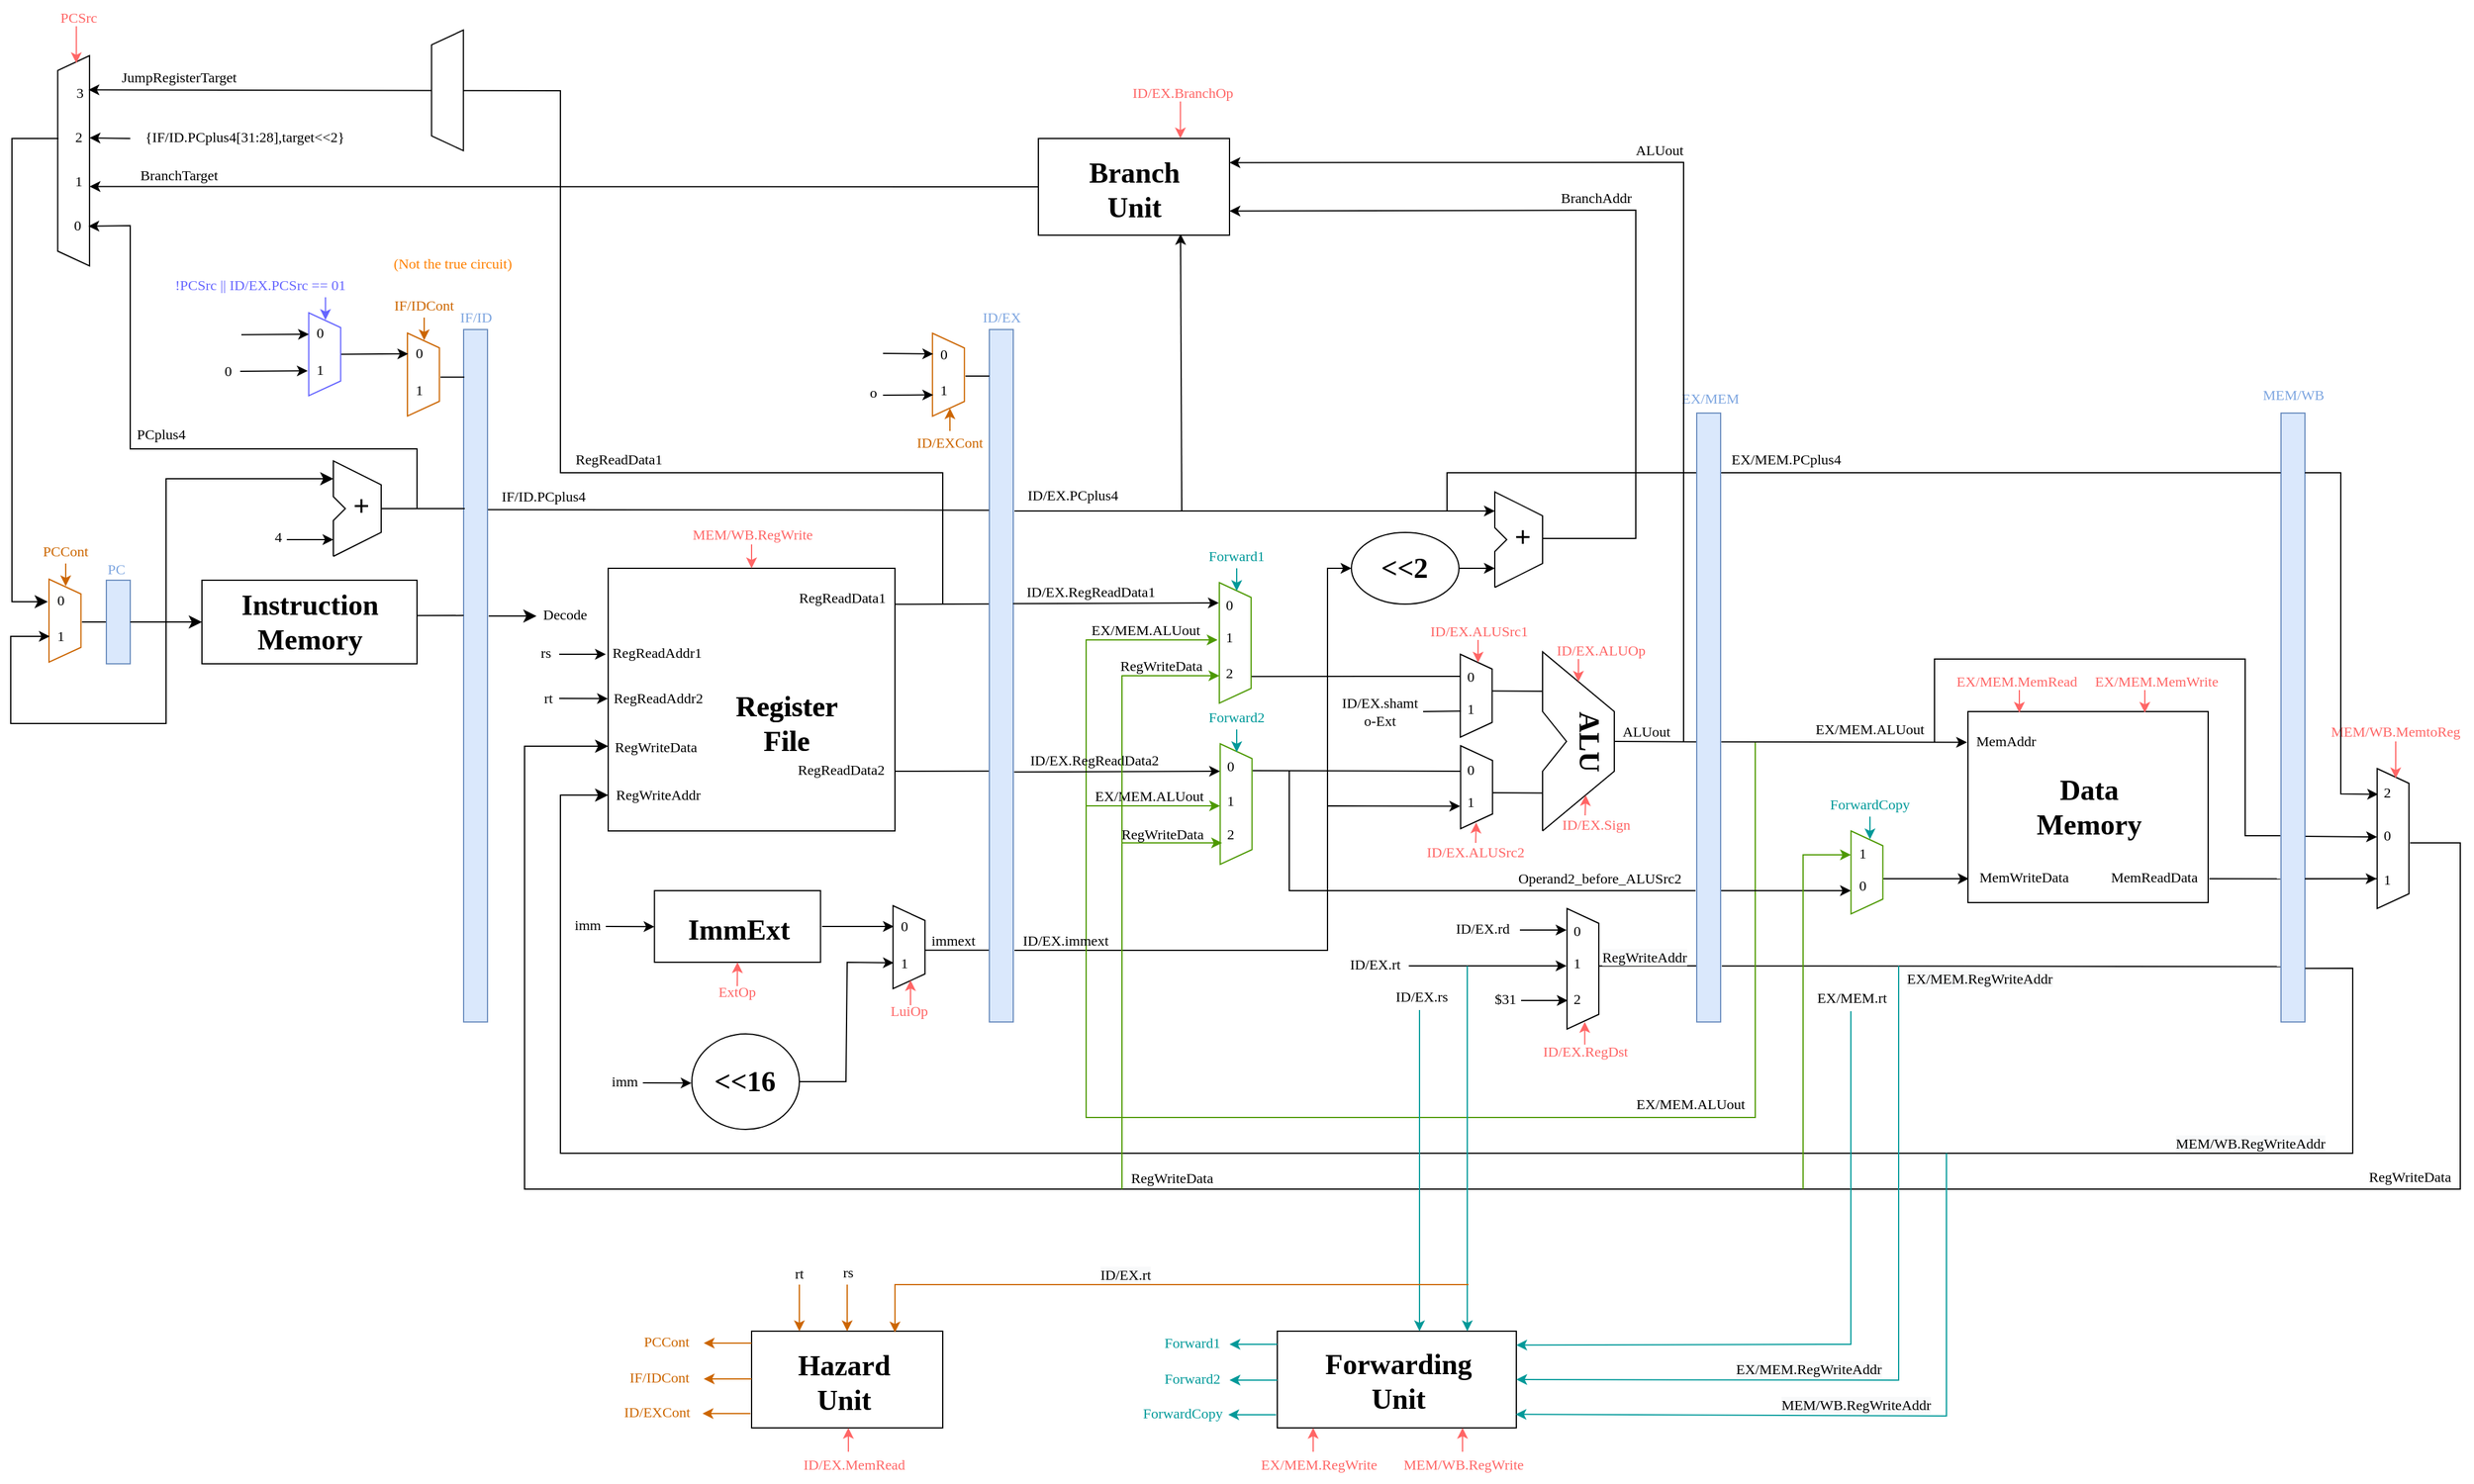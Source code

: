 <mxfile version="20.1.4" type="device" pages="2"><diagram name="Page-1" id="2a216829-ef6e-dabb-86c1-c78162f3ba2b"><mxGraphModel dx="2175" dy="1565" grid="1" gridSize="10" guides="1" tooltips="1" connect="1" arrows="1" fold="1" page="1" pageScale="1" pageWidth="4681" pageHeight="3300" background="none" math="0" shadow="0"><root><mxCell id="0"/><mxCell id="1" parent="0"/><mxCell id="eYatDrwlQ0tU-lZSZN5c-7" value="" style="endArrow=classic;html=1;rounded=0;exitX=0.988;exitY=0.695;exitDx=0;exitDy=0;exitPerimeter=0;entryX=0.002;entryY=0.6;entryDx=0;entryDy=0;entryPerimeter=0;" parent="1" source="AM4vhB_DYE2QLtIPhGmN-112" target="AM4vhB_DYE2QLtIPhGmN-117" edge="1"><mxGeometry width="50" height="50" relative="1" as="geometry"><mxPoint x="2269" y="1039" as="sourcePoint"/><mxPoint x="2319" y="989" as="targetPoint"/></mxGeometry></mxCell><mxCell id="AM4vhB_DYE2QLtIPhGmN-130" value="" style="shape=trapezoid;perimeter=trapezoidPerimeter;whiteSpace=wrap;html=1;fixedSize=1;rounded=0;shadow=0;glass=0;sketch=0;fontFamily=Georgia;fontColor=#7EA6E0;rotation=90;size=12.37;" parent="1" vertex="1"><mxGeometry x="976.005" y="1103.005" width="69.5" height="26.75" as="geometry"/></mxCell><mxCell id="AM4vhB_DYE2QLtIPhGmN-60" value="" style="ellipse;whiteSpace=wrap;html=1;rounded=0;shadow=0;glass=0;sketch=0;fontFamily=Georgia;fontColor=#7EA6E0;" parent="1" vertex="1"><mxGeometry x="829" y="1189" width="90" height="80" as="geometry"/></mxCell><mxCell id="9i7Aqua1TnW9qWJPalIO-2" value="" style="rounded=0;whiteSpace=wrap;html=1;fillColor=#dae8fc;strokeColor=#6c8ebf;" parent="1" vertex="1"><mxGeometry x="638" y="599" width="20" height="580" as="geometry"/></mxCell><mxCell id="9i7Aqua1TnW9qWJPalIO-3" value="&lt;font face=&quot;Georgia&quot;&gt;IF/ID&lt;/font&gt;" style="text;html=1;resizable=0;autosize=1;align=center;verticalAlign=middle;points=[];fillColor=none;strokeColor=none;rounded=0;fontColor=#7EA6E0;" parent="1" vertex="1"><mxGeometry x="623" y="574" width="50" height="30" as="geometry"/></mxCell><mxCell id="9i7Aqua1TnW9qWJPalIO-5" value="" style="rounded=0;whiteSpace=wrap;html=1;fontFamily=Georgia;" parent="1" vertex="1"><mxGeometry x="759" y="799" width="240" height="220" as="geometry"/></mxCell><mxCell id="9i7Aqua1TnW9qWJPalIO-6" value="RegReadAddr1" style="text;html=1;strokeColor=none;fillColor=none;align=center;verticalAlign=middle;whiteSpace=wrap;rounded=0;fontFamily=Georgia;glass=0;sketch=0;shadow=0;" parent="1" vertex="1"><mxGeometry x="784" y="855" width="32" height="30" as="geometry"/></mxCell><mxCell id="9i7Aqua1TnW9qWJPalIO-8" value="RegReadAddr2" style="text;html=1;strokeColor=none;fillColor=none;align=center;verticalAlign=middle;whiteSpace=wrap;rounded=0;fontFamily=Georgia;" parent="1" vertex="1"><mxGeometry x="771" y="893" width="60" height="30" as="geometry"/></mxCell><mxCell id="9i7Aqua1TnW9qWJPalIO-9" value="RegWriteData" style="text;html=1;strokeColor=none;fillColor=none;align=center;verticalAlign=middle;whiteSpace=wrap;rounded=0;fontFamily=Georgia;" parent="1" vertex="1"><mxGeometry x="769" y="934" width="60" height="30" as="geometry"/></mxCell><mxCell id="9i7Aqua1TnW9qWJPalIO-11" value="" style="endArrow=classic;html=1;rounded=0;fontFamily=Georgia;entryX=0;entryY=0.5;entryDx=0;entryDy=0;" parent="1" edge="1"><mxGeometry width="50" height="50" relative="1" as="geometry"><mxPoint x="718" y="871" as="sourcePoint"/><mxPoint x="757" y="871.0" as="targetPoint"/></mxGeometry></mxCell><mxCell id="9i7Aqua1TnW9qWJPalIO-12" value="" style="endArrow=classic;html=1;rounded=0;fontFamily=Georgia;entryX=0.003;entryY=0.379;entryDx=0;entryDy=0;entryPerimeter=0;" parent="1" edge="1"><mxGeometry width="50" height="50" relative="1" as="geometry"><mxPoint x="718" y="908" as="sourcePoint"/><mxPoint x="758.72" y="908.22" as="targetPoint"/></mxGeometry></mxCell><mxCell id="9i7Aqua1TnW9qWJPalIO-13" value="rs" style="text;html=1;strokeColor=none;fillColor=none;align=center;verticalAlign=middle;whiteSpace=wrap;rounded=0;fontFamily=Georgia;" parent="1" vertex="1"><mxGeometry x="691" y="855" width="32" height="30" as="geometry"/></mxCell><mxCell id="9i7Aqua1TnW9qWJPalIO-16" value="rt" style="text;html=1;strokeColor=none;fillColor=none;align=center;verticalAlign=middle;whiteSpace=wrap;rounded=0;fontFamily=Georgia;" parent="1" vertex="1"><mxGeometry x="679" y="893" width="60" height="30" as="geometry"/></mxCell><mxCell id="9i7Aqua1TnW9qWJPalIO-19" value="RegWriteAddr" style="text;html=1;strokeColor=none;fillColor=none;align=center;verticalAlign=middle;whiteSpace=wrap;rounded=0;fontFamily=Georgia;" parent="1" vertex="1"><mxGeometry x="771" y="974" width="60" height="30" as="geometry"/></mxCell><mxCell id="9i7Aqua1TnW9qWJPalIO-23" value="RegReadData1" style="text;html=1;strokeColor=none;fillColor=none;align=center;verticalAlign=middle;whiteSpace=wrap;rounded=0;fontFamily=Georgia;" parent="1" vertex="1"><mxGeometry x="939" y="809" width="32" height="30" as="geometry"/></mxCell><mxCell id="9i7Aqua1TnW9qWJPalIO-25" value="RegReadData2" style="text;html=1;strokeColor=none;fillColor=none;align=center;verticalAlign=middle;whiteSpace=wrap;rounded=0;fontFamily=Georgia;" parent="1" vertex="1"><mxGeometry x="938" y="953" width="32" height="30" as="geometry"/></mxCell><mxCell id="9i7Aqua1TnW9qWJPalIO-26" value="Register&lt;br&gt;File" style="text;strokeColor=none;fillColor=none;html=1;fontSize=24;fontStyle=1;verticalAlign=middle;align=center;fontFamily=Georgia;" parent="1" vertex="1"><mxGeometry x="858" y="909" width="100" height="40" as="geometry"/></mxCell><mxCell id="9i7Aqua1TnW9qWJPalIO-29" value="MEM/WB.RegWrite" style="text;html=1;strokeColor=none;fillColor=none;align=center;verticalAlign=middle;whiteSpace=wrap;rounded=0;fontFamily=Georgia;glass=0;sketch=0;shadow=0;fontColor=#FF6666;" parent="1" vertex="1"><mxGeometry x="864" y="756" width="32" height="30" as="geometry"/></mxCell><mxCell id="9i7Aqua1TnW9qWJPalIO-30" value="" style="rounded=0;whiteSpace=wrap;html=1;shadow=0;glass=0;sketch=0;fontFamily=Georgia;fontColor=#7EA6E0;" parent="1" vertex="1"><mxGeometry x="797.72" y="1069" width="139" height="60" as="geometry"/></mxCell><mxCell id="9i7Aqua1TnW9qWJPalIO-31" value="Register&lt;br&gt;File" style="text;strokeColor=none;fillColor=none;html=1;fontSize=24;fontStyle=1;verticalAlign=middle;align=center;fontFamily=Georgia;" parent="1" vertex="1"><mxGeometry x="858" y="909" width="100" height="40" as="geometry"/></mxCell><mxCell id="9i7Aqua1TnW9qWJPalIO-32" value="ImmExt" style="text;strokeColor=none;fillColor=none;html=1;fontSize=24;fontStyle=1;verticalAlign=middle;align=center;fontFamily=Georgia;" parent="1" vertex="1"><mxGeometry x="818.22" y="1082" width="100" height="40" as="geometry"/></mxCell><mxCell id="9i7Aqua1TnW9qWJPalIO-33" value="ExtOp" style="text;html=1;strokeColor=none;fillColor=none;align=center;verticalAlign=middle;whiteSpace=wrap;rounded=0;fontFamily=Georgia;glass=0;sketch=0;shadow=0;fontColor=#FF6666;" parent="1" vertex="1"><mxGeometry x="851.22" y="1139" width="32" height="30" as="geometry"/></mxCell><mxCell id="9i7Aqua1TnW9qWJPalIO-34" value="" style="endArrow=classic;html=1;rounded=0;fontFamily=Georgia;strokeColor=#FF6666;" parent="1" edge="1"><mxGeometry width="50" height="50" relative="1" as="geometry"><mxPoint x="879" y="779" as="sourcePoint"/><mxPoint x="879" y="799" as="targetPoint"/></mxGeometry></mxCell><mxCell id="9i7Aqua1TnW9qWJPalIO-35" value="" style="endArrow=classic;html=1;rounded=0;fontFamily=Georgia;strokeColor=#FF6666;entryX=0.5;entryY=1;entryDx=0;entryDy=0;" parent="1" target="9i7Aqua1TnW9qWJPalIO-30" edge="1"><mxGeometry width="50" height="50" relative="1" as="geometry"><mxPoint x="867" y="1149" as="sourcePoint"/><mxPoint x="867.96" y="1169" as="targetPoint"/></mxGeometry></mxCell><mxCell id="9i7Aqua1TnW9qWJPalIO-36" value="" style="endArrow=classic;html=1;rounded=0;fontFamily=Georgia;entryX=0.003;entryY=0.379;entryDx=0;entryDy=0;entryPerimeter=0;" parent="1" edge="1"><mxGeometry width="50" height="50" relative="1" as="geometry"><mxPoint x="757" y="1099" as="sourcePoint"/><mxPoint x="797.72" y="1099.22" as="targetPoint"/></mxGeometry></mxCell><mxCell id="9i7Aqua1TnW9qWJPalIO-37" value="imm" style="text;html=1;strokeColor=none;fillColor=none;align=center;verticalAlign=middle;whiteSpace=wrap;rounded=0;fontFamily=Georgia;" parent="1" vertex="1"><mxGeometry x="712" y="1083" width="60" height="30" as="geometry"/></mxCell><mxCell id="AM4vhB_DYE2QLtIPhGmN-2" value="&amp;lt;&amp;lt;16" style="text;strokeColor=none;fillColor=none;html=1;fontSize=24;fontStyle=1;verticalAlign=middle;align=center;fontFamily=Georgia;" parent="1" vertex="1"><mxGeometry x="833" y="1214" width="80" height="30" as="geometry"/></mxCell><mxCell id="AM4vhB_DYE2QLtIPhGmN-3" value="" style="endArrow=classic;html=1;rounded=0;fontFamily=Georgia;entryX=0.003;entryY=0.379;entryDx=0;entryDy=0;entryPerimeter=0;" parent="1" edge="1"><mxGeometry width="50" height="50" relative="1" as="geometry"><mxPoint x="788" y="1230" as="sourcePoint"/><mxPoint x="828.72" y="1230.22" as="targetPoint"/></mxGeometry></mxCell><mxCell id="AM4vhB_DYE2QLtIPhGmN-4" value="imm" style="text;html=1;strokeColor=none;fillColor=none;align=center;verticalAlign=middle;whiteSpace=wrap;rounded=0;fontFamily=Georgia;" parent="1" vertex="1"><mxGeometry x="743" y="1214" width="60" height="30" as="geometry"/></mxCell><mxCell id="AM4vhB_DYE2QLtIPhGmN-6" value="" style="endArrow=classic;html=1;rounded=0;fontFamily=Georgia;fontColor=#7EA6E0;strokeColor=#000000;" parent="1" edge="1"><mxGeometry width="50" height="50" relative="1" as="geometry"><mxPoint x="938" y="1099" as="sourcePoint"/><mxPoint x="998" y="1099" as="targetPoint"/></mxGeometry></mxCell><mxCell id="AM4vhB_DYE2QLtIPhGmN-7" value="" style="endArrow=classic;html=1;rounded=0;fontFamily=Georgia;fontColor=#7EA6E0;strokeColor=#000000;entryX=0;entryY=0.5;entryDx=0;entryDy=0;" parent="1" target="AM4vhB_DYE2QLtIPhGmN-10" edge="1"><mxGeometry width="50" height="50" relative="1" as="geometry"><mxPoint x="919" y="1229" as="sourcePoint"/><mxPoint x="998" y="1139" as="targetPoint"/><Array as="points"><mxPoint x="958" y="1229"/><mxPoint x="959" y="1129"/></Array></mxGeometry></mxCell><mxCell id="AM4vhB_DYE2QLtIPhGmN-9" value="0" style="text;html=1;strokeColor=none;fillColor=none;align=center;verticalAlign=middle;whiteSpace=wrap;rounded=0;fontFamily=Georgia;" parent="1" vertex="1"><mxGeometry x="998" y="1091.5" width="18" height="15" as="geometry"/></mxCell><mxCell id="AM4vhB_DYE2QLtIPhGmN-10" value="1" style="text;html=1;strokeColor=none;fillColor=none;align=center;verticalAlign=middle;whiteSpace=wrap;rounded=0;fontFamily=Georgia;" parent="1" vertex="1"><mxGeometry x="998" y="1122" width="18" height="15" as="geometry"/></mxCell><mxCell id="AM4vhB_DYE2QLtIPhGmN-11" value="LuiOp" style="text;html=1;strokeColor=none;fillColor=none;align=center;verticalAlign=middle;whiteSpace=wrap;rounded=0;fontFamily=Georgia;glass=0;sketch=0;shadow=0;fontColor=#FF6666;" parent="1" vertex="1"><mxGeometry x="995" y="1155" width="32" height="30" as="geometry"/></mxCell><mxCell id="AM4vhB_DYE2QLtIPhGmN-12" value="" style="endArrow=classic;html=1;rounded=0;fontFamily=Georgia;strokeColor=#FF6666;entryX=0.5;entryY=1;entryDx=0;entryDy=0;" parent="1" edge="1"><mxGeometry width="50" height="50" relative="1" as="geometry"><mxPoint x="1012" y="1165" as="sourcePoint"/><mxPoint x="1012" y="1144" as="targetPoint"/></mxGeometry></mxCell><mxCell id="AM4vhB_DYE2QLtIPhGmN-14" value="" style="endArrow=none;html=1;rounded=0;fontFamily=Georgia;fontColor=#7EA6E0;strokeColor=#000000;exitX=0.999;exitY=0.137;exitDx=0;exitDy=0;exitPerimeter=0;" parent="1" source="9i7Aqua1TnW9qWJPalIO-5" edge="1"><mxGeometry width="50" height="50" relative="1" as="geometry"><mxPoint x="1038" y="828.87" as="sourcePoint"/><mxPoint x="1078" y="828.87" as="targetPoint"/></mxGeometry></mxCell><mxCell id="AM4vhB_DYE2QLtIPhGmN-15" value="" style="endArrow=none;html=1;rounded=0;fontFamily=Georgia;fontColor=#7EA6E0;strokeColor=#000000;exitX=1;exitY=0.773;exitDx=0;exitDy=0;exitPerimeter=0;" parent="1" source="9i7Aqua1TnW9qWJPalIO-5" edge="1"><mxGeometry width="50" height="50" relative="1" as="geometry"><mxPoint x="1038" y="968.87" as="sourcePoint"/><mxPoint x="1078" y="968.87" as="targetPoint"/></mxGeometry></mxCell><mxCell id="AM4vhB_DYE2QLtIPhGmN-16" value="" style="endArrow=none;html=1;rounded=0;fontFamily=Georgia;fontColor=#7EA6E0;strokeColor=#000000;exitX=0.536;exitY=0.008;exitDx=0;exitDy=0;exitPerimeter=0;" parent="1" source="AM4vhB_DYE2QLtIPhGmN-130" edge="1"><mxGeometry width="50" height="50" relative="1" as="geometry"><mxPoint x="1029" y="1119" as="sourcePoint"/><mxPoint x="1078" y="1118.87" as="targetPoint"/></mxGeometry></mxCell><mxCell id="AM4vhB_DYE2QLtIPhGmN-17" value="" style="rounded=0;whiteSpace=wrap;html=1;fillColor=#dae8fc;strokeColor=#6c8ebf;" parent="1" vertex="1"><mxGeometry x="1078" y="599" width="20" height="580" as="geometry"/></mxCell><mxCell id="AM4vhB_DYE2QLtIPhGmN-18" value="&lt;font face=&quot;Georgia&quot;&gt;ID/EX&lt;/font&gt;" style="text;html=1;resizable=0;autosize=1;align=center;verticalAlign=middle;points=[];fillColor=none;strokeColor=none;rounded=0;fontColor=#7EA6E0;" parent="1" vertex="1"><mxGeometry x="1058" y="574" width="60" height="30" as="geometry"/></mxCell><mxCell id="AM4vhB_DYE2QLtIPhGmN-19" value="" style="endArrow=none;html=1;rounded=0;fontFamily=Georgia;fontColor=#7EA6E0;strokeColor=#000000;entryX=0;entryY=0.5;entryDx=0;entryDy=0;exitX=0.778;exitY=0.017;exitDx=0;exitDy=0;exitPerimeter=0;" parent="1" source="wsnvS_08a4WxrMqdhL0Z-1" target="AM4vhB_DYE2QLtIPhGmN-23" edge="1"><mxGeometry width="50" height="50" relative="1" as="geometry"><mxPoint x="1340" y="889.74" as="sourcePoint"/><mxPoint x="1380" y="889.74" as="targetPoint"/></mxGeometry></mxCell><mxCell id="AM4vhB_DYE2QLtIPhGmN-22" value="" style="shape=trapezoid;perimeter=trapezoidPerimeter;whiteSpace=wrap;html=1;fixedSize=1;rounded=0;shadow=0;glass=0;sketch=0;fontFamily=Georgia;fontColor=#7EA6E0;rotation=90;size=12.37;" parent="1" vertex="1"><mxGeometry x="1450.7" y="892.44" width="69.5" height="26.62" as="geometry"/></mxCell><mxCell id="AM4vhB_DYE2QLtIPhGmN-23" value="0" style="text;html=1;strokeColor=none;fillColor=none;align=center;verticalAlign=middle;whiteSpace=wrap;rounded=0;fontFamily=Georgia;" parent="1" vertex="1"><mxGeometry x="1472" y="882" width="18" height="15" as="geometry"/></mxCell><mxCell id="AM4vhB_DYE2QLtIPhGmN-24" value="1" style="text;html=1;strokeColor=none;fillColor=none;align=center;verticalAlign=middle;whiteSpace=wrap;rounded=0;fontFamily=Georgia;" parent="1" vertex="1"><mxGeometry x="1472" y="909" width="18" height="15" as="geometry"/></mxCell><mxCell id="AM4vhB_DYE2QLtIPhGmN-25" value="ID/EX.ALUSrc2" style="text;html=1;strokeColor=none;fillColor=none;align=center;verticalAlign=middle;whiteSpace=wrap;rounded=0;fontFamily=Georgia;glass=0;sketch=0;shadow=0;fontColor=#FF6666;" parent="1" vertex="1"><mxGeometry x="1469.38" y="1022" width="32" height="30" as="geometry"/></mxCell><mxCell id="AM4vhB_DYE2QLtIPhGmN-26" value="" style="endArrow=classic;html=1;rounded=0;fontFamily=Georgia;strokeColor=#FF6666;entryX=0.5;entryY=1;entryDx=0;entryDy=0;" parent="1" edge="1"><mxGeometry width="50" height="50" relative="1" as="geometry"><mxPoint x="1485" y="1029" as="sourcePoint"/><mxPoint x="1485.45" y="1012" as="targetPoint"/></mxGeometry></mxCell><mxCell id="AM4vhB_DYE2QLtIPhGmN-27" value="" style="endArrow=none;html=1;rounded=0;fontFamily=Georgia;fontColor=#7EA6E0;strokeColor=#000000;entryX=0.034;entryY=0.643;entryDx=0;entryDy=0;entryPerimeter=0;" parent="1" target="AM4vhB_DYE2QLtIPhGmN-24" edge="1"><mxGeometry width="50" height="50" relative="1" as="geometry"><mxPoint x="1441" y="919" as="sourcePoint"/><mxPoint x="1471" y="919" as="targetPoint"/></mxGeometry></mxCell><mxCell id="AM4vhB_DYE2QLtIPhGmN-28" value="ID/EX.shamt&lt;br&gt;o-Ext" style="text;html=1;strokeColor=none;fillColor=none;align=center;verticalAlign=middle;whiteSpace=wrap;rounded=0;fontFamily=Georgia;" parent="1" vertex="1"><mxGeometry x="1389" y="903.5" width="32" height="30" as="geometry"/></mxCell><mxCell id="AM4vhB_DYE2QLtIPhGmN-29" value="ID/EX.ALUSrc1" style="text;html=1;strokeColor=none;fillColor=none;align=center;verticalAlign=middle;whiteSpace=wrap;rounded=0;fontFamily=Georgia;glass=0;sketch=0;shadow=0;fontColor=#FF6666;" parent="1" vertex="1"><mxGeometry x="1472" y="837" width="32" height="30" as="geometry"/></mxCell><mxCell id="AM4vhB_DYE2QLtIPhGmN-30" value="" style="endArrow=classic;html=1;rounded=0;fontFamily=Georgia;strokeColor=#FF6666;" parent="1" edge="1"><mxGeometry width="50" height="50" relative="1" as="geometry"><mxPoint x="1487" y="859" as="sourcePoint"/><mxPoint x="1487" y="878" as="targetPoint"/></mxGeometry></mxCell><mxCell id="AM4vhB_DYE2QLtIPhGmN-31" value="" style="shape=trapezoid;perimeter=trapezoidPerimeter;whiteSpace=wrap;html=1;fixedSize=1;rounded=0;shadow=0;glass=0;sketch=0;fontFamily=Georgia;fontColor=#7EA6E0;rotation=90;size=12.37;" parent="1" vertex="1"><mxGeometry x="1451" y="969" width="69.5" height="26.75" as="geometry"/></mxCell><mxCell id="AM4vhB_DYE2QLtIPhGmN-32" value="0" style="text;html=1;strokeColor=none;fillColor=none;align=center;verticalAlign=middle;whiteSpace=wrap;rounded=0;fontFamily=Georgia;" parent="1" vertex="1"><mxGeometry x="1472" y="960" width="18" height="15" as="geometry"/></mxCell><mxCell id="AM4vhB_DYE2QLtIPhGmN-33" value="1" style="text;html=1;strokeColor=none;fillColor=none;align=center;verticalAlign=middle;whiteSpace=wrap;rounded=0;fontFamily=Georgia;" parent="1" vertex="1"><mxGeometry x="1472" y="987" width="18" height="15" as="geometry"/></mxCell><mxCell id="AM4vhB_DYE2QLtIPhGmN-36" value="" style="endArrow=none;html=1;rounded=0;fontFamily=Georgia;fontColor=#7EA6E0;strokeColor=#000000;entryX=0.01;entryY=0.598;entryDx=0;entryDy=0;entryPerimeter=0;exitX=0.223;exitY=-0.019;exitDx=0;exitDy=0;exitPerimeter=0;" parent="1" source="wsnvS_08a4WxrMqdhL0Z-18" target="AM4vhB_DYE2QLtIPhGmN-32" edge="1"><mxGeometry width="50" height="50" relative="1" as="geometry"><mxPoint x="1340" y="969.04" as="sourcePoint"/><mxPoint x="1432" y="968.8" as="targetPoint"/></mxGeometry></mxCell><mxCell id="AM4vhB_DYE2QLtIPhGmN-37" value="" style="endArrow=classic;html=1;rounded=0;fontFamily=Georgia;fontColor=#7EA6E0;strokeColor=#000000;entryX=0;entryY=0.75;entryDx=0;entryDy=0;" parent="1" target="AM4vhB_DYE2QLtIPhGmN-33" edge="1"><mxGeometry width="50" height="50" relative="1" as="geometry"><mxPoint x="1099" y="1119" as="sourcePoint"/><mxPoint x="1441" y="1019" as="targetPoint"/><Array as="points"><mxPoint x="1361" y="1119"/><mxPoint x="1361" y="998"/></Array></mxGeometry></mxCell><mxCell id="AM4vhB_DYE2QLtIPhGmN-43" value="" style="endArrow=none;html=1;rounded=0;fontFamily=Georgia;fontColor=#7EA6E0;strokeColor=#000000;shadow=0;" parent="1" edge="1"><mxGeometry width="50" height="50" relative="1" as="geometry"><mxPoint x="1541" y="1019" as="sourcePoint"/><mxPoint x="1541" y="1019" as="targetPoint"/><Array as="points"><mxPoint x="1541" y="969"/><mxPoint x="1561" y="944"/><mxPoint x="1541" y="919"/><mxPoint x="1541" y="869"/><mxPoint x="1601" y="919"/><mxPoint x="1601" y="969"/></Array></mxGeometry></mxCell><mxCell id="AM4vhB_DYE2QLtIPhGmN-50" value="ALU" style="text;strokeColor=none;fillColor=none;html=1;fontSize=24;fontStyle=1;verticalAlign=middle;align=center;fontFamily=Georgia;rotation=90;" parent="1" vertex="1"><mxGeometry x="1530" y="924" width="100" height="40" as="geometry"/></mxCell><mxCell id="AM4vhB_DYE2QLtIPhGmN-52" value="" style="endArrow=none;html=1;rounded=0;shadow=0;fontFamily=Georgia;fontColor=#7EA6E0;strokeColor=#000000;fillColor=#FFFFFF;exitX=0.5;exitY=0;exitDx=0;exitDy=0;" parent="1" edge="1"><mxGeometry width="50" height="50" relative="1" as="geometry"><mxPoint x="1498.76" y="901.75" as="sourcePoint"/><mxPoint x="1541" y="902" as="targetPoint"/></mxGeometry></mxCell><mxCell id="AM4vhB_DYE2QLtIPhGmN-53" value="" style="endArrow=none;html=1;rounded=0;shadow=0;fontFamily=Georgia;fontColor=#7EA6E0;strokeColor=#000000;fillColor=#FFFFFF;exitX=0.5;exitY=0;exitDx=0;exitDy=0;" parent="1" edge="1"><mxGeometry width="50" height="50" relative="1" as="geometry"><mxPoint x="1499" y="987" as="sourcePoint"/><mxPoint x="1541.24" y="987.25" as="targetPoint"/></mxGeometry></mxCell><mxCell id="AM4vhB_DYE2QLtIPhGmN-54" value="ID/EX.ALUOp" style="text;html=1;strokeColor=none;fillColor=none;align=center;verticalAlign=middle;whiteSpace=wrap;rounded=0;fontFamily=Georgia;glass=0;sketch=0;shadow=0;fontColor=#FF6666;" parent="1" vertex="1"><mxGeometry x="1574" y="853" width="32" height="30" as="geometry"/></mxCell><mxCell id="AM4vhB_DYE2QLtIPhGmN-55" value="" style="endArrow=classic;html=1;rounded=0;fontFamily=Georgia;strokeColor=#FF6666;" parent="1" edge="1"><mxGeometry width="50" height="50" relative="1" as="geometry"><mxPoint x="1571" y="875" as="sourcePoint"/><mxPoint x="1571" y="894" as="targetPoint"/></mxGeometry></mxCell><mxCell id="AM4vhB_DYE2QLtIPhGmN-57" value="" style="endArrow=none;html=1;rounded=0;shadow=0;fontFamily=Georgia;fontColor=#7EA6E0;strokeColor=#000000;fillColor=#FFFFFF;exitX=0.5;exitY=0;exitDx=0;exitDy=0;entryX=-0.009;entryY=0.54;entryDx=0;entryDy=0;entryPerimeter=0;" parent="1" target="AM4vhB_DYE2QLtIPhGmN-58" edge="1"><mxGeometry width="50" height="50" relative="1" as="geometry"><mxPoint x="1601" y="944" as="sourcePoint"/><mxPoint x="1641" y="944" as="targetPoint"/></mxGeometry></mxCell><mxCell id="AM4vhB_DYE2QLtIPhGmN-59" value="&lt;font face=&quot;Georgia&quot;&gt;EX/MEM&lt;/font&gt;" style="text;html=1;resizable=0;autosize=1;align=center;verticalAlign=middle;points=[];fillColor=none;strokeColor=none;rounded=0;fontColor=#7EA6E0;" parent="1" vertex="1"><mxGeometry x="1641" y="642" width="80" height="30" as="geometry"/></mxCell><mxCell id="AM4vhB_DYE2QLtIPhGmN-61" value="" style="ellipse;whiteSpace=wrap;html=1;rounded=0;shadow=0;glass=0;sketch=0;fontFamily=Georgia;fontColor=#7EA6E0;" parent="1" vertex="1"><mxGeometry x="1381" y="769" width="90" height="60" as="geometry"/></mxCell><mxCell id="AM4vhB_DYE2QLtIPhGmN-62" value="&amp;lt;&amp;lt;2" style="text;strokeColor=none;fillColor=none;html=1;fontSize=24;fontStyle=1;verticalAlign=middle;align=center;fontFamily=Georgia;" parent="1" vertex="1"><mxGeometry x="1385" y="784" width="80" height="30" as="geometry"/></mxCell><mxCell id="AM4vhB_DYE2QLtIPhGmN-68" value="" style="endArrow=none;html=1;rounded=0;fontFamily=Georgia;fontColor=#7EA6E0;strokeColor=#000000;shadow=0;" parent="1" edge="1"><mxGeometry width="50" height="50" relative="1" as="geometry"><mxPoint x="1501" y="815" as="sourcePoint"/><mxPoint x="1501" y="815" as="targetPoint"/><Array as="points"><mxPoint x="1501" y="785"/><mxPoint x="1511" y="775"/><mxPoint x="1501" y="765"/><mxPoint x="1501" y="735"/><mxPoint x="1541" y="755"/><mxPoint x="1541" y="795"/></Array></mxGeometry></mxCell><mxCell id="AM4vhB_DYE2QLtIPhGmN-69" value="+" style="text;strokeColor=none;fillColor=none;html=1;fontSize=24;fontStyle=1;verticalAlign=middle;align=center;fontFamily=Georgia;" parent="1" vertex="1"><mxGeometry x="1514" y="758" width="20" height="29" as="geometry"/></mxCell><mxCell id="AM4vhB_DYE2QLtIPhGmN-72" value="" style="endArrow=classic;html=1;rounded=0;shadow=0;fontFamily=Georgia;fontColor=#7EA6E0;strokeColor=#000000;fillColor=#FFFFFF;exitX=1;exitY=0.5;exitDx=0;exitDy=0;" parent="1" source="AM4vhB_DYE2QLtIPhGmN-61" edge="1"><mxGeometry width="50" height="50" relative="1" as="geometry"><mxPoint x="1321" y="879" as="sourcePoint"/><mxPoint x="1501" y="799" as="targetPoint"/></mxGeometry></mxCell><mxCell id="AM4vhB_DYE2QLtIPhGmN-73" value="" style="endArrow=classic;html=1;rounded=0;shadow=0;fontFamily=Georgia;fontColor=#7EA6E0;strokeColor=#000000;fillColor=#FFFFFF;" parent="1" edge="1"><mxGeometry width="50" height="50" relative="1" as="geometry"><mxPoint x="1099" y="751" as="sourcePoint"/><mxPoint x="1501" y="751" as="targetPoint"/></mxGeometry></mxCell><mxCell id="AM4vhB_DYE2QLtIPhGmN-74" value="ID/EX.PCplus4" style="text;html=1;strokeColor=none;fillColor=none;align=center;verticalAlign=middle;whiteSpace=wrap;rounded=0;fontFamily=Georgia;" parent="1" vertex="1"><mxGeometry x="1132" y="723" width="32" height="30" as="geometry"/></mxCell><mxCell id="AM4vhB_DYE2QLtIPhGmN-75" value="" style="endArrow=none;html=1;rounded=0;shadow=0;fontFamily=Georgia;fontColor=#7EA6E0;strokeColor=#000000;fillColor=#FFFFFF;exitX=1.02;exitY=0.135;exitDx=0;exitDy=0;exitPerimeter=0;entryX=-0.019;entryY=0.136;entryDx=0;entryDy=0;entryPerimeter=0;" parent="1" edge="1"><mxGeometry width="50" height="50" relative="1" as="geometry"><mxPoint x="658.4" y="749.85" as="sourcePoint"/><mxPoint x="1077.62" y="750.36" as="targetPoint"/></mxGeometry></mxCell><mxCell id="AM4vhB_DYE2QLtIPhGmN-76" value="IF/ID.PCplus4" style="text;html=1;strokeColor=none;fillColor=none;align=center;verticalAlign=middle;whiteSpace=wrap;rounded=0;fontFamily=Georgia;" parent="1" vertex="1"><mxGeometry x="689" y="724" width="32" height="30" as="geometry"/></mxCell><mxCell id="AM4vhB_DYE2QLtIPhGmN-77" value="" style="shape=trapezoid;perimeter=trapezoidPerimeter;whiteSpace=wrap;html=1;fixedSize=1;rounded=0;shadow=0;glass=0;sketch=0;fontFamily=Georgia;fontColor=#7EA6E0;rotation=90;size=12.37;" parent="1" vertex="1"><mxGeometry x="1524.25" y="1121.19" width="101" height="26.62" as="geometry"/></mxCell><mxCell id="AM4vhB_DYE2QLtIPhGmN-78" value="0" style="text;html=1;strokeColor=none;fillColor=none;align=center;verticalAlign=middle;whiteSpace=wrap;rounded=0;fontFamily=Georgia;" parent="1" vertex="1"><mxGeometry x="1561.3" y="1095" width="18" height="15" as="geometry"/></mxCell><mxCell id="AM4vhB_DYE2QLtIPhGmN-79" value="1" style="text;html=1;strokeColor=none;fillColor=none;align=center;verticalAlign=middle;whiteSpace=wrap;rounded=0;fontFamily=Georgia;" parent="1" vertex="1"><mxGeometry x="1561.3" y="1122" width="18" height="15" as="geometry"/></mxCell><mxCell id="AM4vhB_DYE2QLtIPhGmN-80" value="" style="endArrow=classic;html=1;rounded=0;fontFamily=Georgia;strokeColor=#FF6666;" parent="1" edge="1"><mxGeometry width="50" height="50" relative="1" as="geometry"><mxPoint x="1576.3" y="1198" as="sourcePoint"/><mxPoint x="1576.3" y="1179" as="targetPoint"/></mxGeometry></mxCell><mxCell id="AM4vhB_DYE2QLtIPhGmN-81" value="ID/EX.RegDst" style="text;html=1;strokeColor=none;fillColor=none;align=center;verticalAlign=middle;whiteSpace=wrap;rounded=0;fontFamily=Georgia;glass=0;sketch=0;shadow=0;fontColor=#FF6666;" parent="1" vertex="1"><mxGeometry x="1561" y="1189" width="32" height="30" as="geometry"/></mxCell><mxCell id="AM4vhB_DYE2QLtIPhGmN-82" value="2" style="text;html=1;strokeColor=none;fillColor=none;align=center;verticalAlign=middle;whiteSpace=wrap;rounded=0;fontFamily=Georgia;" parent="1" vertex="1"><mxGeometry x="1561" y="1152" width="18" height="15" as="geometry"/></mxCell><mxCell id="AM4vhB_DYE2QLtIPhGmN-85" value="" style="endArrow=classic;html=1;rounded=0;fontFamily=Georgia;entryX=0;entryY=0.5;entryDx=0;entryDy=0;" parent="1" edge="1"><mxGeometry width="50" height="50" relative="1" as="geometry"><mxPoint x="1522" y="1102" as="sourcePoint"/><mxPoint x="1561" y="1102" as="targetPoint"/></mxGeometry></mxCell><mxCell id="AM4vhB_DYE2QLtIPhGmN-86" value="ID/EX.rd" style="text;html=1;strokeColor=none;fillColor=none;align=center;verticalAlign=middle;whiteSpace=wrap;rounded=0;fontFamily=Georgia;" parent="1" vertex="1"><mxGeometry x="1475" y="1086" width="32" height="30" as="geometry"/></mxCell><mxCell id="AM4vhB_DYE2QLtIPhGmN-87" value="" style="endArrow=classic;html=1;rounded=0;fontFamily=Georgia;entryX=0;entryY=0.5;entryDx=0;entryDy=0;" parent="1" edge="1"><mxGeometry width="50" height="50" relative="1" as="geometry"><mxPoint x="1429" y="1132" as="sourcePoint"/><mxPoint x="1561" y="1132" as="targetPoint"/></mxGeometry></mxCell><mxCell id="AM4vhB_DYE2QLtIPhGmN-88" value="ID/EX.rt" style="text;html=1;strokeColor=none;fillColor=none;align=center;verticalAlign=middle;whiteSpace=wrap;rounded=0;fontFamily=Georgia;" parent="1" vertex="1"><mxGeometry x="1385" y="1116" width="32" height="30" as="geometry"/></mxCell><mxCell id="AM4vhB_DYE2QLtIPhGmN-91" value="" style="endArrow=classic;html=1;rounded=0;fontFamily=Georgia;entryX=0;entryY=0.5;entryDx=0;entryDy=0;" parent="1" edge="1"><mxGeometry width="50" height="50" relative="1" as="geometry"><mxPoint x="1523" y="1161" as="sourcePoint"/><mxPoint x="1562" y="1161" as="targetPoint"/></mxGeometry></mxCell><mxCell id="AM4vhB_DYE2QLtIPhGmN-92" value="$31" style="text;html=1;strokeColor=none;fillColor=none;align=center;verticalAlign=middle;whiteSpace=wrap;rounded=0;fontFamily=Georgia;" parent="1" vertex="1"><mxGeometry x="1494" y="1145" width="32" height="30" as="geometry"/></mxCell><mxCell id="AM4vhB_DYE2QLtIPhGmN-93" value="" style="endArrow=none;html=1;rounded=0;shadow=0;fontFamily=Georgia;fontColor=#7EA6E0;strokeColor=#000000;fillColor=#FFFFFF;exitX=0.5;exitY=0;exitDx=0;exitDy=0;" parent="1" edge="1"><mxGeometry width="50" height="50" relative="1" as="geometry"><mxPoint x="1588" y="1132.14" as="sourcePoint"/><mxPoint x="1671" y="1132" as="targetPoint"/></mxGeometry></mxCell><mxCell id="AM4vhB_DYE2QLtIPhGmN-95" value="ID/EX.Sign" style="text;html=1;strokeColor=none;fillColor=none;align=center;verticalAlign=middle;whiteSpace=wrap;rounded=0;fontFamily=Georgia;glass=0;sketch=0;shadow=0;fontColor=#FF6666;" parent="1" vertex="1"><mxGeometry x="1570" y="999" width="32" height="30" as="geometry"/></mxCell><mxCell id="AM4vhB_DYE2QLtIPhGmN-96" value="" style="endArrow=classic;html=1;rounded=0;fontFamily=Georgia;strokeColor=#FF6666;entryX=0.5;entryY=1;entryDx=0;entryDy=0;" parent="1" edge="1"><mxGeometry width="50" height="50" relative="1" as="geometry"><mxPoint x="1576.62" y="1006" as="sourcePoint"/><mxPoint x="1577.07" y="989" as="targetPoint"/></mxGeometry></mxCell><mxCell id="AM4vhB_DYE2QLtIPhGmN-98" value="" style="endArrow=none;html=1;rounded=0;shadow=0;fontFamily=Georgia;fontColor=#7EA6E0;strokeColor=#000000;fillColor=#FFFFFF;" parent="1" edge="1"><mxGeometry width="50" height="50" relative="1" as="geometry"><mxPoint x="1329" y="969" as="sourcePoint"/><mxPoint x="1669" y="1069" as="targetPoint"/><Array as="points"><mxPoint x="1329" y="1069"/></Array></mxGeometry></mxCell><mxCell id="AM4vhB_DYE2QLtIPhGmN-100" value="" style="rounded=0;whiteSpace=wrap;html=1;shadow=0;glass=0;sketch=0;fontFamily=Georgia;fontColor=#7EA6E0;" parent="1" vertex="1"><mxGeometry x="1897" y="919" width="201" height="160" as="geometry"/></mxCell><mxCell id="AM4vhB_DYE2QLtIPhGmN-101" value="" style="endArrow=classic;html=1;rounded=0;shadow=0;fontFamily=Georgia;fontColor=#7EA6E0;strokeColor=#000000;fillColor=#FFFFFF;exitX=1.031;exitY=0.54;exitDx=0;exitDy=0;exitPerimeter=0;entryX=-0.004;entryY=0.161;entryDx=0;entryDy=0;entryPerimeter=0;" parent="1" source="AM4vhB_DYE2QLtIPhGmN-58" target="AM4vhB_DYE2QLtIPhGmN-100" edge="1"><mxGeometry width="50" height="50" relative="1" as="geometry"><mxPoint x="1741" y="1069" as="sourcePoint"/><mxPoint x="1791" y="1019" as="targetPoint"/></mxGeometry></mxCell><mxCell id="AM4vhB_DYE2QLtIPhGmN-102" value="" style="endArrow=classic;html=1;rounded=0;shadow=0;fontFamily=Georgia;fontColor=#7EA6E0;strokeColor=#000000;fillColor=#FFFFFF;entryX=0.003;entryY=0.875;entryDx=0;entryDy=0;entryPerimeter=0;" parent="1" target="AM4vhB_DYE2QLtIPhGmN-100" edge="1"><mxGeometry width="50" height="50" relative="1" as="geometry"><mxPoint x="1819" y="1059" as="sourcePoint"/><mxPoint x="1759.78" y="1058" as="targetPoint"/></mxGeometry></mxCell><mxCell id="AM4vhB_DYE2QLtIPhGmN-103" value="MemAddr" style="text;html=1;strokeColor=none;fillColor=none;align=center;verticalAlign=middle;whiteSpace=wrap;rounded=0;fontFamily=Georgia;glass=0;sketch=0;shadow=0;" parent="1" vertex="1"><mxGeometry x="1913" y="929" width="32" height="30" as="geometry"/></mxCell><mxCell id="AM4vhB_DYE2QLtIPhGmN-104" value="MemWriteData" style="text;html=1;strokeColor=none;fillColor=none;align=center;verticalAlign=middle;whiteSpace=wrap;rounded=0;fontFamily=Georgia;glass=0;sketch=0;shadow=0;" parent="1" vertex="1"><mxGeometry x="1928" y="1043" width="32" height="30" as="geometry"/></mxCell><mxCell id="AM4vhB_DYE2QLtIPhGmN-105" value="Data&lt;br&gt;Memory" style="text;strokeColor=none;fillColor=none;html=1;fontSize=24;fontStyle=1;verticalAlign=middle;align=center;fontFamily=Georgia;" parent="1" vertex="1"><mxGeometry x="1948" y="979" width="100" height="40" as="geometry"/></mxCell><mxCell id="AM4vhB_DYE2QLtIPhGmN-106" value="MemReadData" style="text;html=1;strokeColor=none;fillColor=none;align=center;verticalAlign=middle;whiteSpace=wrap;rounded=0;fontFamily=Georgia;glass=0;sketch=0;shadow=0;" parent="1" vertex="1"><mxGeometry x="2037" y="1043" width="32" height="30" as="geometry"/></mxCell><mxCell id="AM4vhB_DYE2QLtIPhGmN-107" value="" style="endArrow=none;html=1;rounded=0;shadow=0;fontFamily=Georgia;fontColor=#7EA6E0;strokeColor=#000000;fillColor=#FFFFFF;entryX=-0.031;entryY=0.765;entryDx=0;entryDy=0;entryPerimeter=0;" parent="1" target="AM4vhB_DYE2QLtIPhGmN-112" edge="1"><mxGeometry width="50" height="50" relative="1" as="geometry"><mxPoint x="2099" y="1059" as="sourcePoint"/><mxPoint x="2001" y="1004" as="targetPoint"/></mxGeometry></mxCell><mxCell id="AM4vhB_DYE2QLtIPhGmN-108" value="EX/MEM.MemRead" style="text;html=1;strokeColor=none;fillColor=none;align=center;verticalAlign=middle;whiteSpace=wrap;rounded=0;fontFamily=Georgia;glass=0;sketch=0;shadow=0;fontColor=#FF6666;" parent="1" vertex="1"><mxGeometry x="1922" y="879" width="32" height="30" as="geometry"/></mxCell><mxCell id="AM4vhB_DYE2QLtIPhGmN-109" value="" style="endArrow=classic;html=1;rounded=0;fontFamily=Georgia;strokeColor=#FF6666;" parent="1" edge="1"><mxGeometry width="50" height="50" relative="1" as="geometry"><mxPoint x="1940" y="901" as="sourcePoint"/><mxPoint x="1940" y="920" as="targetPoint"/></mxGeometry></mxCell><mxCell id="AM4vhB_DYE2QLtIPhGmN-112" value="" style="rounded=0;whiteSpace=wrap;html=1;fillColor=#dae8fc;strokeColor=#6c8ebf;" parent="1" vertex="1"><mxGeometry x="2159" y="669" width="20" height="510" as="geometry"/></mxCell><mxCell id="AM4vhB_DYE2QLtIPhGmN-113" value="" style="endArrow=none;html=1;rounded=0;shadow=0;fontFamily=Georgia;fontColor=#7EA6E0;strokeColor=#000000;fillColor=#FFFFFF;exitX=1.001;exitY=0.908;exitDx=0;exitDy=0;exitPerimeter=0;entryX=-0.024;entryY=0.909;entryDx=0;entryDy=0;entryPerimeter=0;" parent="1" target="AM4vhB_DYE2QLtIPhGmN-112" edge="1"><mxGeometry width="50" height="50" relative="1" as="geometry"><mxPoint x="1691.02" y="1132.08" as="sourcePoint"/><mxPoint x="2001.02" y="1132.59" as="targetPoint"/></mxGeometry></mxCell><mxCell id="AM4vhB_DYE2QLtIPhGmN-116" value="" style="shape=trapezoid;perimeter=trapezoidPerimeter;whiteSpace=wrap;html=1;fixedSize=1;rounded=0;shadow=0;glass=0;sketch=0;fontFamily=Georgia;fontColor=#7EA6E0;rotation=90;size=12.37;" parent="1" vertex="1"><mxGeometry x="2194.12" y="1012.07" width="117.25" height="26.62" as="geometry"/></mxCell><mxCell id="AM4vhB_DYE2QLtIPhGmN-117" value="0" style="text;html=1;strokeColor=none;fillColor=none;align=center;verticalAlign=middle;whiteSpace=wrap;rounded=0;fontFamily=Georgia;" parent="1" vertex="1"><mxGeometry x="2239.3" y="1015" width="18" height="15" as="geometry"/></mxCell><mxCell id="AM4vhB_DYE2QLtIPhGmN-118" value="2" style="text;html=1;strokeColor=none;fillColor=none;align=center;verticalAlign=middle;whiteSpace=wrap;rounded=0;fontFamily=Georgia;" parent="1" vertex="1"><mxGeometry x="2239.3" y="979" width="18" height="15" as="geometry"/></mxCell><mxCell id="AM4vhB_DYE2QLtIPhGmN-119" value="MEM/WB.MemtoReg" style="text;html=1;strokeColor=none;fillColor=none;align=center;verticalAlign=middle;whiteSpace=wrap;rounded=0;fontFamily=Georgia;glass=0;sketch=0;shadow=0;fontColor=#FF6666;" parent="1" vertex="1"><mxGeometry x="2239" y="921" width="32" height="30" as="geometry"/></mxCell><mxCell id="AM4vhB_DYE2QLtIPhGmN-120" value="" style="endArrow=classic;html=1;rounded=0;fontFamily=Georgia;strokeColor=#FF6666;entryX=0.078;entryY=0.266;entryDx=0;entryDy=0;entryPerimeter=0;" parent="1" edge="1"><mxGeometry width="50" height="50" relative="1" as="geometry"><mxPoint x="2255" y="944" as="sourcePoint"/><mxPoint x="2254.974" y="974.901" as="targetPoint"/></mxGeometry></mxCell><mxCell id="AM4vhB_DYE2QLtIPhGmN-121" value="1" style="text;html=1;strokeColor=none;fillColor=none;align=center;verticalAlign=middle;whiteSpace=wrap;rounded=0;fontFamily=Georgia;" parent="1" vertex="1"><mxGeometry x="2239.3" y="1052" width="18" height="15" as="geometry"/></mxCell><mxCell id="AM4vhB_DYE2QLtIPhGmN-123" value="" style="endArrow=none;html=1;rounded=0;shadow=0;fontFamily=Georgia;fontColor=#7EA6E0;startSize=9;endSize=8;strokeColor=#000000;fillColor=#FFFFFF;" parent="1" edge="1"><mxGeometry width="50" height="50" relative="1" as="geometry"><mxPoint x="2179" y="1059" as="sourcePoint"/><mxPoint x="2239" y="1059" as="targetPoint"/></mxGeometry></mxCell><mxCell id="AM4vhB_DYE2QLtIPhGmN-125" value="&lt;font face=&quot;Georgia&quot;&gt;MEM/WB&lt;/font&gt;" style="text;html=1;resizable=0;autosize=1;align=center;verticalAlign=middle;points=[];fillColor=none;strokeColor=none;rounded=0;fontColor=#7EA6E0;" parent="1" vertex="1"><mxGeometry x="2129" y="639" width="80" height="30" as="geometry"/></mxCell><mxCell id="AM4vhB_DYE2QLtIPhGmN-128" value="" style="endArrow=classic;html=1;rounded=0;shadow=0;fontFamily=Georgia;fontColor=#7EA6E0;startSize=9;endSize=8;strokeColor=#000000;fillColor=#FFFFFF;exitX=1.011;exitY=0.912;exitDx=0;exitDy=0;exitPerimeter=0;" parent="1" source="AM4vhB_DYE2QLtIPhGmN-112" edge="1"><mxGeometry width="50" height="50" relative="1" as="geometry"><mxPoint x="2049" y="1139" as="sourcePoint"/><mxPoint x="759" y="989" as="targetPoint"/><Array as="points"><mxPoint x="2219" y="1134"/><mxPoint x="2219" y="1289"/><mxPoint x="719" y="1289"/><mxPoint x="719" y="989"/></Array></mxGeometry></mxCell><mxCell id="AM4vhB_DYE2QLtIPhGmN-129" value="" style="endArrow=classic;html=1;rounded=0;shadow=0;fontFamily=Georgia;fontColor=#7EA6E0;startSize=9;endSize=8;strokeColor=#000000;fillColor=#FFFFFF;exitX=1.539;exitY=0.933;exitDx=0;exitDy=0;exitPerimeter=0;" parent="1" source="AM4vhB_DYE2QLtIPhGmN-117" edge="1"><mxGeometry width="50" height="50" relative="1" as="geometry"><mxPoint x="2139" y="1119" as="sourcePoint"/><mxPoint x="759" y="948" as="targetPoint"/><Array as="points"><mxPoint x="2309" y="1029"/><mxPoint x="2309" y="1319"/><mxPoint x="689" y="1319"/><mxPoint x="689" y="948"/></Array></mxGeometry></mxCell><mxCell id="AM4vhB_DYE2QLtIPhGmN-134" value="" style="endArrow=none;html=1;rounded=0;fontFamily=Georgia;fontColor=#7EA6E0;strokeColor=#000000;shadow=0;" parent="1" edge="1"><mxGeometry width="50" height="50" relative="1" as="geometry"><mxPoint x="529" y="789" as="sourcePoint"/><mxPoint x="529" y="789" as="targetPoint"/><Array as="points"><mxPoint x="529" y="759"/><mxPoint x="539" y="749"/><mxPoint x="529" y="739"/><mxPoint x="529" y="709"/><mxPoint x="569" y="729"/><mxPoint x="569" y="769"/></Array></mxGeometry></mxCell><mxCell id="AM4vhB_DYE2QLtIPhGmN-135" value="+" style="text;strokeColor=none;fillColor=none;html=1;fontSize=24;fontStyle=1;verticalAlign=middle;align=center;fontFamily=Georgia;" parent="1" vertex="1"><mxGeometry x="542" y="732" width="20" height="29" as="geometry"/></mxCell><mxCell id="AM4vhB_DYE2QLtIPhGmN-136" value="" style="endArrow=none;html=1;rounded=0;shadow=0;fontFamily=Georgia;fontColor=#7EA6E0;startSize=9;endSize=8;strokeColor=#000000;fillColor=#FFFFFF;" parent="1" edge="1"><mxGeometry width="50" height="50" relative="1" as="geometry"><mxPoint x="569" y="749" as="sourcePoint"/><mxPoint x="639" y="749" as="targetPoint"/></mxGeometry></mxCell><mxCell id="AM4vhB_DYE2QLtIPhGmN-137" value="" style="endArrow=classic;html=1;rounded=0;fontFamily=Georgia;entryX=0;entryY=0.5;entryDx=0;entryDy=0;" parent="1" edge="1"><mxGeometry width="50" height="50" relative="1" as="geometry"><mxPoint x="490.0" y="775.0" as="sourcePoint"/><mxPoint x="529" y="775.0" as="targetPoint"/></mxGeometry></mxCell><mxCell id="AM4vhB_DYE2QLtIPhGmN-138" value="4" style="text;html=1;strokeColor=none;fillColor=none;align=center;verticalAlign=middle;whiteSpace=wrap;rounded=0;fontFamily=Georgia;" parent="1" vertex="1"><mxGeometry x="467" y="758" width="32" height="30" as="geometry"/></mxCell><mxCell id="AM4vhB_DYE2QLtIPhGmN-139" value="" style="rounded=0;whiteSpace=wrap;html=1;shadow=0;glass=0;sketch=0;fontFamily=Georgia;fontColor=#7EA6E0;" parent="1" vertex="1"><mxGeometry x="419" y="809" width="180" height="70" as="geometry"/></mxCell><mxCell id="AM4vhB_DYE2QLtIPhGmN-140" value="Instruction&lt;br&gt;Memory" style="text;strokeColor=none;fillColor=none;html=1;fontSize=24;fontStyle=1;verticalAlign=middle;align=center;fontFamily=Georgia;" parent="1" vertex="1"><mxGeometry x="459" y="824" width="100" height="40" as="geometry"/></mxCell><mxCell id="AM4vhB_DYE2QLtIPhGmN-141" value="" style="endArrow=none;html=1;rounded=0;shadow=0;fontFamily=Georgia;fontColor=#7EA6E0;startSize=9;endSize=8;strokeColor=#000000;fillColor=#FFFFFF;exitX=1;exitY=0.424;exitDx=0;exitDy=0;exitPerimeter=0;entryX=0;entryY=0.413;entryDx=0;entryDy=0;entryPerimeter=0;" parent="1" source="AM4vhB_DYE2QLtIPhGmN-139" target="9i7Aqua1TnW9qWJPalIO-2" edge="1"><mxGeometry width="50" height="50" relative="1" as="geometry"><mxPoint x="589" y="919" as="sourcePoint"/><mxPoint x="639" y="869" as="targetPoint"/></mxGeometry></mxCell><mxCell id="AM4vhB_DYE2QLtIPhGmN-143" value="" style="endArrow=classic;html=1;rounded=0;shadow=0;fontFamily=Georgia;fontColor=#7EA6E0;startSize=9;endSize=8;strokeColor=#000000;fillColor=#FFFFFF;" parent="1" edge="1"><mxGeometry width="50" height="50" relative="1" as="geometry"><mxPoint x="659" y="839" as="sourcePoint"/><mxPoint x="699" y="839" as="targetPoint"/></mxGeometry></mxCell><mxCell id="AM4vhB_DYE2QLtIPhGmN-144" value="Decode" style="text;html=1;strokeColor=none;fillColor=none;align=center;verticalAlign=middle;whiteSpace=wrap;rounded=0;fontFamily=Georgia;" parent="1" vertex="1"><mxGeometry x="707" y="823" width="32" height="30" as="geometry"/></mxCell><mxCell id="AM4vhB_DYE2QLtIPhGmN-145" value="" style="rounded=0;whiteSpace=wrap;html=1;fillColor=#dae8fc;strokeColor=#6c8ebf;" parent="1" vertex="1"><mxGeometry x="339" y="809" width="20" height="70" as="geometry"/></mxCell><mxCell id="AM4vhB_DYE2QLtIPhGmN-146" value="&lt;font face=&quot;Georgia&quot;&gt;PC&lt;/font&gt;" style="text;html=1;resizable=0;autosize=1;align=center;verticalAlign=middle;points=[];fillColor=none;strokeColor=none;rounded=0;fontColor=#7EA6E0;" parent="1" vertex="1"><mxGeometry x="327" y="785" width="40" height="30" as="geometry"/></mxCell><mxCell id="AM4vhB_DYE2QLtIPhGmN-147" value="" style="endArrow=classic;html=1;rounded=0;shadow=0;fontFamily=Georgia;fontColor=#7EA6E0;startSize=9;endSize=8;strokeColor=#000000;fillColor=#FFFFFF;exitX=1;exitY=0.5;exitDx=0;exitDy=0;entryX=0;entryY=0.5;entryDx=0;entryDy=0;" parent="1" source="AM4vhB_DYE2QLtIPhGmN-145" target="AM4vhB_DYE2QLtIPhGmN-139" edge="1"><mxGeometry width="50" height="50" relative="1" as="geometry"><mxPoint x="479" y="829" as="sourcePoint"/><mxPoint x="529" y="779" as="targetPoint"/></mxGeometry></mxCell><mxCell id="AM4vhB_DYE2QLtIPhGmN-148" value="" style="endArrow=classic;html=1;rounded=0;shadow=0;fontFamily=Georgia;fontColor=#7EA6E0;startSize=9;endSize=8;strokeColor=#000000;fillColor=#FFFFFF;" parent="1" edge="1"><mxGeometry width="50" height="50" relative="1" as="geometry"><mxPoint x="389" y="844" as="sourcePoint"/><mxPoint x="529" y="724" as="targetPoint"/><Array as="points"><mxPoint x="389" y="724"/></Array></mxGeometry></mxCell><mxCell id="AM4vhB_DYE2QLtIPhGmN-149" value="" style="shape=trapezoid;perimeter=trapezoidPerimeter;whiteSpace=wrap;html=1;fixedSize=1;rounded=0;shadow=0;glass=0;sketch=0;fontFamily=Georgia;fontColor=#7EA6E0;rotation=90;size=12.37;flipH=0;flipV=1;" parent="1" vertex="1"><mxGeometry x="223.56" y="444.39" width="176.12" height="26.62" as="geometry"/></mxCell><mxCell id="AM4vhB_DYE2QLtIPhGmN-150" value="2" style="text;html=1;strokeColor=none;fillColor=none;align=center;verticalAlign=middle;whiteSpace=wrap;rounded=0;fontFamily=Georgia;" parent="1" vertex="1"><mxGeometry x="307" y="430.995" width="18" height="15" as="geometry"/></mxCell><mxCell id="AM4vhB_DYE2QLtIPhGmN-151" value="0" style="text;html=1;strokeColor=none;fillColor=none;align=center;verticalAlign=middle;whiteSpace=wrap;rounded=0;fontFamily=Georgia;" parent="1" vertex="1"><mxGeometry x="306" y="504.995" width="18" height="15" as="geometry"/></mxCell><mxCell id="AM4vhB_DYE2QLtIPhGmN-152" value="" style="endArrow=classic;html=1;rounded=0;fontFamily=Georgia;strokeColor=#FF6666;entryX=0.078;entryY=0.266;entryDx=0;entryDy=0;entryPerimeter=0;" parent="1" edge="1"><mxGeometry width="50" height="50" relative="1" as="geometry"><mxPoint x="313.88" y="345.005" as="sourcePoint"/><mxPoint x="313.854" y="375.906" as="targetPoint"/></mxGeometry></mxCell><mxCell id="AM4vhB_DYE2QLtIPhGmN-153" value="1" style="text;html=1;strokeColor=none;fillColor=none;align=center;verticalAlign=middle;whiteSpace=wrap;rounded=0;fontFamily=Georgia;" parent="1" vertex="1"><mxGeometry x="307" y="467.995" width="18" height="15" as="geometry"/></mxCell><mxCell id="AM4vhB_DYE2QLtIPhGmN-156" value="Operand2_before_ALUSrc2" style="text;html=1;strokeColor=none;fillColor=none;align=center;verticalAlign=middle;whiteSpace=wrap;rounded=0;fontFamily=Georgia;" parent="1" vertex="1"><mxGeometry x="1573" y="1044" width="32" height="30" as="geometry"/></mxCell><mxCell id="AM4vhB_DYE2QLtIPhGmN-160" value="" style="endArrow=classic;html=1;rounded=0;shadow=0;fontFamily=Georgia;fontColor=#7EA6E0;startSize=9;endSize=8;strokeColor=#000000;fillColor=#FFFFFF;entryX=0;entryY=0.5;entryDx=0;entryDy=0;" parent="1" edge="1"><mxGeometry width="50" height="50" relative="1" as="geometry"><mxPoint x="299" y="439" as="sourcePoint"/><mxPoint x="290.0" y="827" as="targetPoint"/><Array as="points"><mxPoint x="260" y="439"/><mxPoint x="260" y="827"/></Array></mxGeometry></mxCell><mxCell id="eYatDrwlQ0tU-lZSZN5c-1" value="" style="endArrow=none;html=1;rounded=0;entryX=-0.029;entryY=0.694;entryDx=0;entryDy=0;entryPerimeter=0;" parent="1" target="AM4vhB_DYE2QLtIPhGmN-112" edge="1"><mxGeometry width="50" height="50" relative="1" as="geometry"><mxPoint x="1869" y="945" as="sourcePoint"/><mxPoint x="2159" y="1020" as="targetPoint"/><Array as="points"><mxPoint x="1869" y="875"/><mxPoint x="2129" y="875"/><mxPoint x="2129" y="1023"/></Array></mxGeometry></mxCell><mxCell id="eYatDrwlQ0tU-lZSZN5c-2" value="ALUout" style="text;html=1;strokeColor=none;fillColor=none;align=center;verticalAlign=middle;whiteSpace=wrap;rounded=0;fontFamily=Georgia;" parent="1" vertex="1"><mxGeometry x="1612" y="921" width="32" height="30" as="geometry"/></mxCell><mxCell id="eYatDrwlQ0tU-lZSZN5c-5" value="" style="endArrow=none;html=1;rounded=0;exitX=0.974;exitY=0.208;exitDx=0;exitDy=0;exitPerimeter=0;entryX=-0.014;entryY=0.098;entryDx=0;entryDy=0;entryPerimeter=0;" parent="1" target="AM4vhB_DYE2QLtIPhGmN-112" edge="1"><mxGeometry width="50" height="50" relative="1" as="geometry"><mxPoint x="1690.48" y="719" as="sourcePoint"/><mxPoint x="2000.8" y="720.02" as="targetPoint"/></mxGeometry></mxCell><mxCell id="eYatDrwlQ0tU-lZSZN5c-6" value="" style="endArrow=classic;html=1;rounded=0;entryX=0.051;entryY=0.62;entryDx=0;entryDy=0;entryPerimeter=0;" parent="1" target="AM4vhB_DYE2QLtIPhGmN-118" edge="1"><mxGeometry width="50" height="50" relative="1" as="geometry"><mxPoint x="2179" y="719" as="sourcePoint"/><mxPoint x="2449" y="869" as="targetPoint"/><Array as="points"><mxPoint x="2209" y="719"/><mxPoint x="2209" y="988"/></Array></mxGeometry></mxCell><mxCell id="eYatDrwlQ0tU-lZSZN5c-8" value="" style="endArrow=classic;html=1;rounded=0;exitX=1.002;exitY=0.765;exitDx=0;exitDy=0;exitPerimeter=0;" parent="1" source="AM4vhB_DYE2QLtIPhGmN-112" edge="1"><mxGeometry width="50" height="50" relative="1" as="geometry"><mxPoint x="2179" y="1060" as="sourcePoint"/><mxPoint x="2239" y="1059" as="targetPoint"/></mxGeometry></mxCell><mxCell id="eYatDrwlQ0tU-lZSZN5c-9" value="" style="endArrow=none;html=1;rounded=0;entryX=0.011;entryY=0.098;entryDx=0;entryDy=0;entryPerimeter=0;" parent="1" target="AM4vhB_DYE2QLtIPhGmN-58" edge="1"><mxGeometry width="50" height="50" relative="1" as="geometry"><mxPoint x="1461" y="751" as="sourcePoint"/><mxPoint x="1671" y="721" as="targetPoint"/><Array as="points"><mxPoint x="1461" y="719"/></Array></mxGeometry></mxCell><mxCell id="eYatDrwlQ0tU-lZSZN5c-10" value="EX/MEM.PCplus4" style="text;html=1;strokeColor=none;fillColor=none;align=center;verticalAlign=middle;whiteSpace=wrap;rounded=0;fontFamily=Georgia;" parent="1" vertex="1"><mxGeometry x="1729" y="693" width="32" height="30" as="geometry"/></mxCell><mxCell id="wsnvS_08a4WxrMqdhL0Z-1" value="" style="shape=trapezoid;perimeter=trapezoidPerimeter;whiteSpace=wrap;html=1;fixedSize=1;rounded=0;shadow=0;glass=0;sketch=0;fontFamily=Georgia;fontColor=#97D077;rotation=90;size=12.37;strokeColor=#4D9900;" parent="1" vertex="1"><mxGeometry x="1233.25" y="848.19" width="101" height="26.62" as="geometry"/></mxCell><mxCell id="wsnvS_08a4WxrMqdhL0Z-2" value="0" style="text;html=1;strokeColor=none;fillColor=none;align=center;verticalAlign=middle;whiteSpace=wrap;rounded=0;fontFamily=Georgia;" parent="1" vertex="1"><mxGeometry x="1270.3" y="822" width="18" height="15" as="geometry"/></mxCell><mxCell id="wsnvS_08a4WxrMqdhL0Z-3" value="1" style="text;html=1;strokeColor=none;fillColor=none;align=center;verticalAlign=middle;whiteSpace=wrap;rounded=0;fontFamily=Georgia;" parent="1" vertex="1"><mxGeometry x="1270.3" y="849" width="18" height="15" as="geometry"/></mxCell><mxCell id="wsnvS_08a4WxrMqdhL0Z-6" value="2" style="text;html=1;strokeColor=none;fillColor=none;align=center;verticalAlign=middle;whiteSpace=wrap;rounded=0;fontFamily=Georgia;" parent="1" vertex="1"><mxGeometry x="1272" y="879" width="14" height="15" as="geometry"/></mxCell><mxCell id="wsnvS_08a4WxrMqdhL0Z-7" value="" style="endArrow=classic;html=1;rounded=0;fontFamily=Georgia;entryX=0;entryY=0.5;entryDx=0;entryDy=0;exitX=0.988;exitY=0.315;exitDx=0;exitDy=0;exitPerimeter=0;" parent="1" edge="1"><mxGeometry width="50" height="50" relative="1" as="geometry"><mxPoint x="1097.76" y="828.65" as="sourcePoint"/><mxPoint x="1270.0" y="828.0" as="targetPoint"/></mxGeometry></mxCell><mxCell id="wsnvS_08a4WxrMqdhL0Z-15" value="ID/EX.RegReadData1" style="text;html=1;strokeColor=none;fillColor=none;align=center;verticalAlign=middle;whiteSpace=wrap;rounded=0;fontFamily=Georgia;" parent="1" vertex="1"><mxGeometry x="1147" y="804" width="32" height="30" as="geometry"/></mxCell><mxCell id="wsnvS_08a4WxrMqdhL0Z-16" value="" style="endArrow=classic;html=1;rounded=0;fillColor=#4D9900;strokeColor=#4D9900;" parent="1" edge="1"><mxGeometry width="50" height="50" relative="1" as="geometry"><mxPoint x="1719" y="945" as="sourcePoint"/><mxPoint x="1269" y="859" as="targetPoint"/><Array as="points"><mxPoint x="1719" y="1259"/><mxPoint x="1159" y="1259"/><mxPoint x="1159" y="859"/></Array></mxGeometry></mxCell><mxCell id="wsnvS_08a4WxrMqdhL0Z-17" value="EX/MEM.ALUout" style="text;html=1;strokeColor=none;fillColor=none;align=center;verticalAlign=middle;whiteSpace=wrap;rounded=0;fontFamily=Georgia;" parent="1" vertex="1"><mxGeometry x="1649" y="1233" width="32" height="30" as="geometry"/></mxCell><mxCell id="wsnvS_08a4WxrMqdhL0Z-18" value="" style="shape=trapezoid;perimeter=trapezoidPerimeter;whiteSpace=wrap;html=1;fixedSize=1;rounded=0;shadow=0;glass=0;sketch=0;fontFamily=Georgia;fontColor=#97D077;rotation=90;size=12.37;strokeColor=#4D9900;" parent="1" vertex="1"><mxGeometry x="1234" y="983.19" width="101" height="26.62" as="geometry"/></mxCell><mxCell id="wsnvS_08a4WxrMqdhL0Z-19" value="0" style="text;html=1;strokeColor=none;fillColor=none;align=center;verticalAlign=middle;whiteSpace=wrap;rounded=0;fontFamily=Georgia;" parent="1" vertex="1"><mxGeometry x="1271.05" y="957" width="18" height="15" as="geometry"/></mxCell><mxCell id="wsnvS_08a4WxrMqdhL0Z-20" value="1" style="text;html=1;strokeColor=none;fillColor=none;align=center;verticalAlign=middle;whiteSpace=wrap;rounded=0;fontFamily=Georgia;" parent="1" vertex="1"><mxGeometry x="1271.05" y="986" width="18" height="15" as="geometry"/></mxCell><mxCell id="wsnvS_08a4WxrMqdhL0Z-21" value="2" style="text;html=1;strokeColor=none;fillColor=none;align=center;verticalAlign=middle;whiteSpace=wrap;rounded=0;fontFamily=Georgia;" parent="1" vertex="1"><mxGeometry x="1272.75" y="1014" width="14" height="15" as="geometry"/></mxCell><mxCell id="wsnvS_08a4WxrMqdhL0Z-22" value="" style="endArrow=classic;html=1;rounded=0;fontFamily=Georgia;entryX=0;entryY=0.5;entryDx=0;entryDy=0;exitX=0.988;exitY=0.315;exitDx=0;exitDy=0;exitPerimeter=0;" parent="1" edge="1"><mxGeometry width="50" height="50" relative="1" as="geometry"><mxPoint x="1098.76" y="969.65" as="sourcePoint"/><mxPoint x="1271.0" y="969.0" as="targetPoint"/></mxGeometry></mxCell><mxCell id="wsnvS_08a4WxrMqdhL0Z-23" value="ID/EX.RegReadData2" style="text;html=1;strokeColor=none;fillColor=none;align=center;verticalAlign=middle;whiteSpace=wrap;rounded=0;fontFamily=Georgia;" parent="1" vertex="1"><mxGeometry x="1150" y="945" width="32" height="30" as="geometry"/></mxCell><mxCell id="wsnvS_08a4WxrMqdhL0Z-25" value="" style="endArrow=classic;html=1;rounded=0;strokeColor=#4D9900;fillColor=#4D9900;entryX=0;entryY=1;entryDx=0;entryDy=0;" parent="1" edge="1"><mxGeometry width="50" height="50" relative="1" as="geometry"><mxPoint x="1159" y="998" as="sourcePoint"/><mxPoint x="1271.05" y="998" as="targetPoint"/></mxGeometry></mxCell><mxCell id="wsnvS_08a4WxrMqdhL0Z-27" value="&lt;span style=&quot;color: rgb(0, 0, 0); font-family: Georgia; font-size: 12px; font-style: normal; font-variant-ligatures: normal; font-variant-caps: normal; font-weight: 400; letter-spacing: normal; orphans: 2; text-align: center; text-indent: 0px; text-transform: none; widows: 2; word-spacing: 0px; -webkit-text-stroke-width: 0px; background-color: rgb(248, 249, 250); text-decoration-thickness: initial; text-decoration-style: initial; text-decoration-color: initial; float: none; display: inline !important;&quot;&gt;EX/MEM.RegWriteAddr&lt;/span&gt;" style="text;whiteSpace=wrap;html=1;" parent="1" vertex="1"><mxGeometry x="1844" y="1129" width="130" height="40" as="geometry"/></mxCell><mxCell id="wsnvS_08a4WxrMqdhL0Z-29" value="&lt;span style=&quot;color: rgb(0, 0, 0); font-family: Georgia; font-size: 12px; font-style: normal; font-variant-ligatures: normal; font-variant-caps: normal; font-weight: 400; letter-spacing: normal; orphans: 2; text-align: center; text-indent: 0px; text-transform: none; widows: 2; word-spacing: 0px; -webkit-text-stroke-width: 0px; background-color: rgb(248, 249, 250); text-decoration-thickness: initial; text-decoration-style: initial; text-decoration-color: initial; float: none; display: inline !important;&quot;&gt;MEM/WB.RegWriteAddr&lt;/span&gt;" style="text;whiteSpace=wrap;html=1;" parent="1" vertex="1"><mxGeometry x="2069" y="1267" width="130" height="40" as="geometry"/></mxCell><mxCell id="wsnvS_08a4WxrMqdhL0Z-31" value="EX/MEM.ALUout" style="text;html=1;strokeColor=none;fillColor=none;align=center;verticalAlign=middle;whiteSpace=wrap;rounded=0;fontFamily=Georgia;" parent="1" vertex="1"><mxGeometry x="1193" y="836" width="32" height="30" as="geometry"/></mxCell><mxCell id="wsnvS_08a4WxrMqdhL0Z-33" value="EX/MEM.ALUout" style="text;html=1;strokeColor=none;fillColor=none;align=center;verticalAlign=middle;whiteSpace=wrap;rounded=0;fontFamily=Georgia;" parent="1" vertex="1"><mxGeometry x="1196" y="975" width="32" height="30" as="geometry"/></mxCell><mxCell id="wsnvS_08a4WxrMqdhL0Z-34" value="" style="endArrow=classic;html=1;rounded=0;strokeColor=#4D9900;fillColor=#4D9900;entryX=-0.111;entryY=0.669;entryDx=0;entryDy=0;entryPerimeter=0;" parent="1" target="wsnvS_08a4WxrMqdhL0Z-6" edge="1"><mxGeometry width="50" height="50" relative="1" as="geometry"><mxPoint x="1189" y="1319" as="sourcePoint"/><mxPoint x="1469" y="1069" as="targetPoint"/><Array as="points"><mxPoint x="1189" y="889"/></Array></mxGeometry></mxCell><mxCell id="wsnvS_08a4WxrMqdhL0Z-35" value="&lt;font face=&quot;Georgia&quot;&gt;RegWriteData&lt;/font&gt;" style="text;html=1;strokeColor=none;fillColor=none;align=center;verticalAlign=middle;whiteSpace=wrap;rounded=0;" parent="1" vertex="1"><mxGeometry x="2237" y="1294" width="60" height="30" as="geometry"/></mxCell><mxCell id="wsnvS_08a4WxrMqdhL0Z-36" value="&lt;font face=&quot;Georgia&quot;&gt;RegWriteData&lt;/font&gt;" style="text;html=1;strokeColor=none;fillColor=none;align=center;verticalAlign=middle;whiteSpace=wrap;rounded=0;" parent="1" vertex="1"><mxGeometry x="1192" y="866" width="60" height="30" as="geometry"/></mxCell><mxCell id="wsnvS_08a4WxrMqdhL0Z-37" value="" style="endArrow=classic;html=1;rounded=0;fontFamily=Georgia;strokeColor=#4D9900;fillColor=#4D9900;entryX=0;entryY=1;entryDx=0;entryDy=0;" parent="1" target="wsnvS_08a4WxrMqdhL0Z-21" edge="1"><mxGeometry width="50" height="50" relative="1" as="geometry"><mxPoint x="1189" y="1029" as="sourcePoint"/><mxPoint x="1269" y="1029" as="targetPoint"/></mxGeometry></mxCell><mxCell id="wsnvS_08a4WxrMqdhL0Z-38" value="&lt;font face=&quot;Georgia&quot;&gt;RegWriteData&lt;/font&gt;" style="text;html=1;strokeColor=none;fillColor=none;align=center;verticalAlign=middle;whiteSpace=wrap;rounded=0;" parent="1" vertex="1"><mxGeometry x="1193" y="1007" width="60" height="30" as="geometry"/></mxCell><mxCell id="wsnvS_08a4WxrMqdhL0Z-39" value="" style="endArrow=classic;html=1;rounded=0;fontFamily=Georgia;strokeColor=#000000;fillColor=#4D9900;" parent="1" edge="1"><mxGeometry width="50" height="50" relative="1" as="geometry"><mxPoint x="1361" y="999" as="sourcePoint"/><mxPoint x="1381" y="799" as="targetPoint"/><Array as="points"><mxPoint x="1361" y="799"/></Array></mxGeometry></mxCell><mxCell id="wsnvS_08a4WxrMqdhL0Z-41" value="" style="rounded=0;whiteSpace=wrap;html=1;shadow=0;glass=0;sketch=0;fontFamily=Georgia;fontColor=#7EA6E0;" parent="1" vertex="1"><mxGeometry x="1319" y="1438" width="200" height="81" as="geometry"/></mxCell><mxCell id="wsnvS_08a4WxrMqdhL0Z-42" value="Forwarding&lt;br&gt;Unit" style="text;strokeColor=none;fillColor=none;html=1;fontSize=24;fontStyle=1;verticalAlign=middle;align=center;fontFamily=Georgia;" parent="1" vertex="1"><mxGeometry x="1370" y="1466" width="100" height="27" as="geometry"/></mxCell><mxCell id="wsnvS_08a4WxrMqdhL0Z-43" value="" style="endArrow=classic;html=1;rounded=0;fontFamily=Georgia;strokeColor=#009999;fillColor=#4D9900;entryX=1;entryY=0.5;entryDx=0;entryDy=0;" parent="1" target="wsnvS_08a4WxrMqdhL0Z-41" edge="1"><mxGeometry width="50" height="50" relative="1" as="geometry"><mxPoint x="1839" y="1132" as="sourcePoint"/><mxPoint x="1519" y="1459" as="targetPoint"/><Array as="points"><mxPoint x="1839" y="1479"/></Array></mxGeometry></mxCell><mxCell id="wsnvS_08a4WxrMqdhL0Z-44" value="&lt;span style=&quot;color: rgb(0, 0, 0); font-family: Georgia; font-size: 12px; font-style: normal; font-variant-ligatures: normal; font-variant-caps: normal; font-weight: 400; letter-spacing: normal; orphans: 2; text-align: center; text-indent: 0px; text-transform: none; widows: 2; word-spacing: 0px; -webkit-text-stroke-width: 0px; background-color: rgb(248, 249, 250); text-decoration-thickness: initial; text-decoration-style: initial; text-decoration-color: initial; float: none; display: inline !important;&quot;&gt;EX/MEM.RegWriteAddr&lt;/span&gt;" style="text;whiteSpace=wrap;html=1;" parent="1" vertex="1"><mxGeometry x="1701" y="1456" width="130" height="40" as="geometry"/></mxCell><mxCell id="wsnvS_08a4WxrMqdhL0Z-45" value="" style="endArrow=classic;html=1;rounded=0;fontFamily=Georgia;strokeColor=#009999;fillColor=#4D9900;entryX=0.997;entryY=0.86;entryDx=0;entryDy=0;entryPerimeter=0;" parent="1" target="wsnvS_08a4WxrMqdhL0Z-41" edge="1"><mxGeometry width="50" height="50" relative="1" as="geometry"><mxPoint x="1879" y="1289" as="sourcePoint"/><mxPoint x="1779" y="1299" as="targetPoint"/><Array as="points"><mxPoint x="1879" y="1509"/></Array></mxGeometry></mxCell><mxCell id="wsnvS_08a4WxrMqdhL0Z-46" value="&lt;span style=&quot;color: rgb(0, 0, 0); font-family: Georgia; font-size: 12px; font-style: normal; font-variant-ligatures: normal; font-variant-caps: normal; font-weight: 400; letter-spacing: normal; orphans: 2; text-align: center; text-indent: 0px; text-transform: none; widows: 2; word-spacing: 0px; -webkit-text-stroke-width: 0px; background-color: rgb(248, 249, 250); text-decoration-thickness: initial; text-decoration-style: initial; text-decoration-color: initial; float: none; display: inline !important;&quot;&gt;MEM/WB.RegWriteAddr&lt;/span&gt;" style="text;whiteSpace=wrap;html=1;" parent="1" vertex="1"><mxGeometry x="1739" y="1486" width="130" height="20" as="geometry"/></mxCell><mxCell id="wsnvS_08a4WxrMqdhL0Z-47" value="immext" style="text;html=1;strokeColor=none;fillColor=none;align=center;verticalAlign=middle;whiteSpace=wrap;rounded=0;fontFamily=Georgia;" parent="1" vertex="1"><mxGeometry x="1018" y="1096" width="60" height="30" as="geometry"/></mxCell><mxCell id="wsnvS_08a4WxrMqdhL0Z-48" value="ID/EX.immext" style="text;html=1;strokeColor=none;fillColor=none;align=center;verticalAlign=middle;whiteSpace=wrap;rounded=0;fontFamily=Georgia;" parent="1" vertex="1"><mxGeometry x="1112" y="1096" width="60" height="30" as="geometry"/></mxCell><mxCell id="wsnvS_08a4WxrMqdhL0Z-53" value="EX/MEM.ALUout" style="text;html=1;strokeColor=none;fillColor=none;align=center;verticalAlign=middle;whiteSpace=wrap;rounded=0;fontFamily=Georgia;" parent="1" vertex="1"><mxGeometry x="1799" y="919" width="32" height="30" as="geometry"/></mxCell><mxCell id="wsnvS_08a4WxrMqdhL0Z-54" value="&lt;span style=&quot;color: rgb(0, 0, 0); font-family: Georgia; font-size: 12px; font-style: normal; font-variant-ligatures: normal; font-variant-caps: normal; font-weight: 400; letter-spacing: normal; orphans: 2; text-align: center; text-indent: 0px; text-transform: none; widows: 2; word-spacing: 0px; -webkit-text-stroke-width: 0px; background-color: rgb(248, 249, 250); text-decoration-thickness: initial; text-decoration-style: initial; text-decoration-color: initial; float: none; display: inline !important;&quot;&gt;RegWriteAddr&lt;/span&gt;" style="text;whiteSpace=wrap;html=1;" parent="1" vertex="1"><mxGeometry x="1589" y="1111" width="130" height="40" as="geometry"/></mxCell><mxCell id="wsnvS_08a4WxrMqdhL0Z-55" value="" style="endArrow=classic;html=1;rounded=0;fontFamily=Georgia;strokeColor=#009999;fillColor=#4D9900;entryX=0.75;entryY=0;entryDx=0;entryDy=0;" parent="1" edge="1"><mxGeometry width="50" height="50" relative="1" as="geometry"><mxPoint x="1478" y="1132" as="sourcePoint"/><mxPoint x="1478" y="1438" as="targetPoint"/></mxGeometry></mxCell><mxCell id="wsnvS_08a4WxrMqdhL0Z-56" value="ID/EX.rs" style="text;html=1;strokeColor=none;fillColor=none;align=center;verticalAlign=middle;whiteSpace=wrap;rounded=0;fontFamily=Georgia;" parent="1" vertex="1"><mxGeometry x="1424" y="1143" width="32" height="30" as="geometry"/></mxCell><mxCell id="wsnvS_08a4WxrMqdhL0Z-57" value="" style="endArrow=classic;html=1;rounded=0;fontFamily=Georgia;strokeColor=#009999;fillColor=#4D9900;entryX=0.75;entryY=0;entryDx=0;entryDy=0;" parent="1" edge="1"><mxGeometry width="50" height="50" relative="1" as="geometry"><mxPoint x="1438" y="1169" as="sourcePoint"/><mxPoint x="1438" y="1438" as="targetPoint"/></mxGeometry></mxCell><mxCell id="wsnvS_08a4WxrMqdhL0Z-58" value="" style="endArrow=classic;html=1;rounded=0;fontFamily=Georgia;strokeColor=#009999;fillColor=#4D9900;" parent="1" edge="1"><mxGeometry width="50" height="50" relative="1" as="geometry"><mxPoint x="1319" y="1449" as="sourcePoint"/><mxPoint x="1279" y="1449" as="targetPoint"/></mxGeometry></mxCell><mxCell id="wsnvS_08a4WxrMqdhL0Z-59" value="" style="endArrow=classic;html=1;rounded=0;fontFamily=Georgia;strokeColor=#009999;fillColor=#4D9900;" parent="1" edge="1"><mxGeometry width="50" height="50" relative="1" as="geometry"><mxPoint x="1319" y="1479" as="sourcePoint"/><mxPoint x="1279" y="1479" as="targetPoint"/></mxGeometry></mxCell><mxCell id="wsnvS_08a4WxrMqdhL0Z-60" value="Forward1" style="text;html=1;strokeColor=none;fillColor=none;align=center;verticalAlign=middle;whiteSpace=wrap;rounded=0;fontFamily=Georgia;fontColor=#009999;" parent="1" vertex="1"><mxGeometry x="1232" y="1433" width="32" height="30" as="geometry"/></mxCell><mxCell id="wsnvS_08a4WxrMqdhL0Z-61" value="Forward2" style="text;html=1;strokeColor=none;fillColor=none;align=center;verticalAlign=middle;whiteSpace=wrap;rounded=0;fontFamily=Georgia;fontColor=#009999;" parent="1" vertex="1"><mxGeometry x="1232" y="1463" width="32" height="30" as="geometry"/></mxCell><mxCell id="wsnvS_08a4WxrMqdhL0Z-62" value="" style="endArrow=classic;html=1;rounded=0;fontFamily=Georgia;strokeColor=#009999;" parent="1" edge="1"><mxGeometry width="50" height="50" relative="1" as="geometry"><mxPoint x="1285" y="799" as="sourcePoint"/><mxPoint x="1285" y="818" as="targetPoint"/></mxGeometry></mxCell><mxCell id="wsnvS_08a4WxrMqdhL0Z-63" value="Forward1" style="text;html=1;strokeColor=none;fillColor=none;align=center;verticalAlign=middle;whiteSpace=wrap;rounded=0;fontFamily=Georgia;fontColor=#009999;" parent="1" vertex="1"><mxGeometry x="1269" y="774" width="32" height="30" as="geometry"/></mxCell><mxCell id="wsnvS_08a4WxrMqdhL0Z-68" value="EX/MEM.RegWrite" style="text;html=1;strokeColor=none;fillColor=none;align=center;verticalAlign=middle;whiteSpace=wrap;rounded=0;fontFamily=Georgia;glass=0;sketch=0;shadow=0;fontColor=#FF6666;" parent="1" vertex="1"><mxGeometry x="1338" y="1535" width="32" height="30" as="geometry"/></mxCell><mxCell id="wsnvS_08a4WxrMqdhL0Z-69" value="" style="endArrow=classic;html=1;rounded=0;fontFamily=Georgia;strokeColor=#FF6666;" parent="1" edge="1"><mxGeometry width="50" height="50" relative="1" as="geometry"><mxPoint x="1349" y="1539" as="sourcePoint"/><mxPoint x="1349" y="1519" as="targetPoint"/></mxGeometry></mxCell><mxCell id="wsnvS_08a4WxrMqdhL0Z-70" value="MEM/WB.RegWrite" style="text;html=1;strokeColor=none;fillColor=none;align=center;verticalAlign=middle;whiteSpace=wrap;rounded=0;fontFamily=Georgia;glass=0;sketch=0;shadow=0;fontColor=#FF6666;" parent="1" vertex="1"><mxGeometry x="1459" y="1535" width="32" height="30" as="geometry"/></mxCell><mxCell id="wsnvS_08a4WxrMqdhL0Z-71" value="" style="endArrow=classic;html=1;rounded=0;fontFamily=Georgia;strokeColor=#FF6666;" parent="1" edge="1"><mxGeometry width="50" height="50" relative="1" as="geometry"><mxPoint x="1474" y="1539" as="sourcePoint"/><mxPoint x="1474" y="1519" as="targetPoint"/></mxGeometry></mxCell><mxCell id="wsnvS_08a4WxrMqdhL0Z-72" value="EX/MEM.rt" style="text;html=1;strokeColor=none;fillColor=none;align=center;verticalAlign=middle;whiteSpace=wrap;rounded=0;fontFamily=Georgia;" parent="1" vertex="1"><mxGeometry x="1784" y="1144" width="32" height="30" as="geometry"/></mxCell><mxCell id="wsnvS_08a4WxrMqdhL0Z-73" value="" style="endArrow=classic;html=1;rounded=0;fontFamily=Georgia;strokeColor=#009999;fillColor=#4D9900;entryX=1;entryY=0.144;entryDx=0;entryDy=0;entryPerimeter=0;" parent="1" target="wsnvS_08a4WxrMqdhL0Z-41" edge="1"><mxGeometry width="50" height="50" relative="1" as="geometry"><mxPoint x="1799" y="1170" as="sourcePoint"/><mxPoint x="1799" y="1439" as="targetPoint"/><Array as="points"><mxPoint x="1799" y="1449"/></Array></mxGeometry></mxCell><mxCell id="wsnvS_08a4WxrMqdhL0Z-75" value="&lt;font face=&quot;Georgia&quot;&gt;RegWriteData&lt;/font&gt;" style="text;html=1;strokeColor=none;fillColor=none;align=center;verticalAlign=middle;whiteSpace=wrap;rounded=0;" parent="1" vertex="1"><mxGeometry x="1201" y="1295" width="60" height="30" as="geometry"/></mxCell><mxCell id="wsnvS_08a4WxrMqdhL0Z-76" value="" style="shape=trapezoid;perimeter=trapezoidPerimeter;whiteSpace=wrap;html=1;fixedSize=1;rounded=0;shadow=0;glass=0;sketch=0;fontFamily=Georgia;fontColor=#7EA6E0;rotation=90;size=12.37;strokeColor=#4D9900;" parent="1" vertex="1"><mxGeometry x="1777.7" y="1040.44" width="69.5" height="26.62" as="geometry"/></mxCell><mxCell id="wsnvS_08a4WxrMqdhL0Z-77" value="1" style="text;html=1;strokeColor=none;fillColor=none;align=center;verticalAlign=middle;whiteSpace=wrap;rounded=0;fontFamily=Georgia;" parent="1" vertex="1"><mxGeometry x="1800" y="1030" width="18" height="15" as="geometry"/></mxCell><mxCell id="wsnvS_08a4WxrMqdhL0Z-78" value="0" style="text;html=1;strokeColor=none;fillColor=none;align=center;verticalAlign=middle;whiteSpace=wrap;rounded=0;fontFamily=Georgia;" parent="1" vertex="1"><mxGeometry x="1800" y="1057" width="18" height="15" as="geometry"/></mxCell><mxCell id="wsnvS_08a4WxrMqdhL0Z-79" value="" style="endArrow=classic;html=1;rounded=0;fontFamily=Georgia;fontColor=#009999;strokeColor=#000000;fillColor=#4D9900;" parent="1" edge="1"><mxGeometry width="50" height="50" relative="1" as="geometry"><mxPoint x="1689" y="1069" as="sourcePoint"/><mxPoint x="1799" y="1069" as="targetPoint"/></mxGeometry></mxCell><mxCell id="AM4vhB_DYE2QLtIPhGmN-58" value="" style="rounded=0;whiteSpace=wrap;html=1;fillColor=#dae8fc;strokeColor=#6c8ebf;" parent="1" vertex="1"><mxGeometry x="1670" y="669" width="20" height="510" as="geometry"/></mxCell><mxCell id="wsnvS_08a4WxrMqdhL0Z-80" value="" style="endArrow=classic;html=1;rounded=0;fontFamily=Georgia;fontColor=#009999;strokeColor=#4D9900;fillColor=#4D9900;" parent="1" edge="1"><mxGeometry width="50" height="50" relative="1" as="geometry"><mxPoint x="1759" y="1319" as="sourcePoint"/><mxPoint x="1799" y="1039" as="targetPoint"/><Array as="points"><mxPoint x="1759" y="1039"/></Array></mxGeometry></mxCell><mxCell id="wsnvS_08a4WxrMqdhL0Z-82" value="" style="endArrow=classic;html=1;rounded=0;fontFamily=Georgia;strokeColor=#009999;fillColor=#4D9900;" parent="1" edge="1"><mxGeometry width="50" height="50" relative="1" as="geometry"><mxPoint x="1318" y="1508" as="sourcePoint"/><mxPoint x="1278" y="1508" as="targetPoint"/></mxGeometry></mxCell><mxCell id="wsnvS_08a4WxrMqdhL0Z-83" value="ForwardCopy" style="text;html=1;strokeColor=none;fillColor=none;align=center;verticalAlign=middle;whiteSpace=wrap;rounded=0;fontFamily=Georgia;fontColor=#009999;" parent="1" vertex="1"><mxGeometry x="1224" y="1492" width="32" height="30" as="geometry"/></mxCell><mxCell id="wsnvS_08a4WxrMqdhL0Z-84" value="" style="endArrow=classic;html=1;rounded=0;fontFamily=Georgia;strokeColor=#009999;" parent="1" edge="1"><mxGeometry width="50" height="50" relative="1" as="geometry"><mxPoint x="1285" y="934" as="sourcePoint"/><mxPoint x="1285" y="953" as="targetPoint"/></mxGeometry></mxCell><mxCell id="wsnvS_08a4WxrMqdhL0Z-85" value="Forward2" style="text;html=1;strokeColor=none;fillColor=none;align=center;verticalAlign=middle;whiteSpace=wrap;rounded=0;fontFamily=Georgia;fontColor=#009999;" parent="1" vertex="1"><mxGeometry x="1269" y="909" width="32" height="30" as="geometry"/></mxCell><mxCell id="wsnvS_08a4WxrMqdhL0Z-86" value="" style="endArrow=classic;html=1;rounded=0;fontFamily=Georgia;strokeColor=#009999;" parent="1" edge="1"><mxGeometry width="50" height="50" relative="1" as="geometry"><mxPoint x="1815" y="1007" as="sourcePoint"/><mxPoint x="1815" y="1026" as="targetPoint"/></mxGeometry></mxCell><mxCell id="wsnvS_08a4WxrMqdhL0Z-87" value="ForwardCopy" style="text;html=1;strokeColor=none;fillColor=none;align=center;verticalAlign=middle;whiteSpace=wrap;rounded=0;fontFamily=Georgia;fontColor=#009999;" parent="1" vertex="1"><mxGeometry x="1799" y="982" width="32" height="30" as="geometry"/></mxCell><mxCell id="1bQCmRW7B3PVJgcqTuTt-1" value="" style="rounded=0;whiteSpace=wrap;html=1;shadow=0;glass=0;sketch=0;fontFamily=Georgia;fontColor=#7EA6E0;" parent="1" vertex="1"><mxGeometry x="879" y="1438" width="160" height="81" as="geometry"/></mxCell><mxCell id="1bQCmRW7B3PVJgcqTuTt-2" value="Hazard&lt;br&gt;Unit" style="text;strokeColor=none;fillColor=none;html=1;fontSize=24;fontStyle=1;verticalAlign=middle;align=center;fontFamily=Georgia;" parent="1" vertex="1"><mxGeometry x="906" y="1467" width="100" height="27" as="geometry"/></mxCell><mxCell id="AM4vhB_DYE2QLtIPhGmN-110" value="EX/MEM.MemWrite" style="text;html=1;strokeColor=none;fillColor=none;align=center;verticalAlign=middle;whiteSpace=wrap;rounded=0;fontFamily=Georgia;glass=0;sketch=0;shadow=0;fontColor=#FF6666;" parent="1" vertex="1"><mxGeometry x="2039" y="879" width="32" height="30" as="geometry"/></mxCell><mxCell id="KOL7qMcr-VIe2jjpyXrl-2" value="" style="endArrow=classic;html=1;rounded=0;strokeColor=#CC6600;" parent="1" edge="1"><mxGeometry width="50" height="50" relative="1" as="geometry"><mxPoint x="1479" y="1399" as="sourcePoint"/><mxPoint x="999" y="1439" as="targetPoint"/><Array as="points"><mxPoint x="999" y="1399"/></Array></mxGeometry></mxCell><mxCell id="KOL7qMcr-VIe2jjpyXrl-4" value="&lt;span style=&quot;color: rgb(0, 0, 0); font-family: Georgia; font-size: 12px; font-style: normal; font-variant-ligatures: normal; font-variant-caps: normal; font-weight: 400; letter-spacing: normal; orphans: 2; text-align: center; text-indent: 0px; text-transform: none; widows: 2; word-spacing: 0px; -webkit-text-stroke-width: 0px; background-color: rgb(248, 249, 250); text-decoration-thickness: initial; text-decoration-style: initial; text-decoration-color: initial; float: none; display: inline !important;&quot;&gt;ID/EX.rt&lt;/span&gt;" style="text;whiteSpace=wrap;html=1;" parent="1" vertex="1"><mxGeometry x="1169" y="1377" width="80" height="40" as="geometry"/></mxCell><mxCell id="KOL7qMcr-VIe2jjpyXrl-5" value="" style="endArrow=classic;html=1;rounded=0;strokeColor=#CC6600;entryX=0.5;entryY=0;entryDx=0;entryDy=0;" parent="1" target="1bQCmRW7B3PVJgcqTuTt-1" edge="1"><mxGeometry width="50" height="50" relative="1" as="geometry"><mxPoint x="959" y="1399" as="sourcePoint"/><mxPoint x="1039" y="1259" as="targetPoint"/></mxGeometry></mxCell><mxCell id="KOL7qMcr-VIe2jjpyXrl-6" value="" style="endArrow=classic;html=1;rounded=0;strokeColor=#CC6600;entryX=0.5;entryY=0;entryDx=0;entryDy=0;" parent="1" edge="1"><mxGeometry width="50" height="50" relative="1" as="geometry"><mxPoint x="919" y="1399" as="sourcePoint"/><mxPoint x="919" y="1438" as="targetPoint"/></mxGeometry></mxCell><mxCell id="KOL7qMcr-VIe2jjpyXrl-7" value="rt" style="text;html=1;strokeColor=none;fillColor=none;align=center;verticalAlign=middle;whiteSpace=wrap;rounded=0;fontFamily=Georgia;" parent="1" vertex="1"><mxGeometry x="889" y="1375" width="60" height="30" as="geometry"/></mxCell><mxCell id="KOL7qMcr-VIe2jjpyXrl-8" value="rs" style="text;html=1;strokeColor=none;fillColor=none;align=center;verticalAlign=middle;whiteSpace=wrap;rounded=0;fontFamily=Georgia;" parent="1" vertex="1"><mxGeometry x="944" y="1374" width="32" height="30" as="geometry"/></mxCell><mxCell id="KOL7qMcr-VIe2jjpyXrl-10" value="" style="endArrow=classic;html=1;rounded=0;fontFamily=Georgia;strokeColor=#FF6666;" parent="1" edge="1"><mxGeometry width="50" height="50" relative="1" as="geometry"><mxPoint x="2045" y="901" as="sourcePoint"/><mxPoint x="2045" y="920" as="targetPoint"/></mxGeometry></mxCell><mxCell id="KOL7qMcr-VIe2jjpyXrl-11" value="ID/EX.MemRead" style="text;html=1;strokeColor=none;fillColor=none;align=center;verticalAlign=middle;whiteSpace=wrap;rounded=0;fontFamily=Georgia;glass=0;sketch=0;shadow=0;fontColor=#FF6666;" parent="1" vertex="1"><mxGeometry x="949" y="1535" width="32" height="30" as="geometry"/></mxCell><mxCell id="KOL7qMcr-VIe2jjpyXrl-12" value="" style="endArrow=classic;html=1;rounded=0;fontFamily=Georgia;strokeColor=#FF6666;" parent="1" edge="1"><mxGeometry width="50" height="50" relative="1" as="geometry"><mxPoint x="960" y="1539" as="sourcePoint"/><mxPoint x="960" y="1519" as="targetPoint"/></mxGeometry></mxCell><mxCell id="KOL7qMcr-VIe2jjpyXrl-13" value="" style="shape=trapezoid;perimeter=trapezoidPerimeter;whiteSpace=wrap;html=1;fixedSize=1;rounded=0;shadow=0;glass=0;sketch=0;fontFamily=Georgia;fontColor=#7EA6E0;rotation=90;size=12.37;strokeColor=#CC6600;" parent="1" vertex="1"><mxGeometry x="1009.005" y="623.505" width="69.5" height="26.75" as="geometry"/></mxCell><mxCell id="KOL7qMcr-VIe2jjpyXrl-14" value="0" style="text;html=1;strokeColor=none;fillColor=none;align=center;verticalAlign=middle;whiteSpace=wrap;rounded=0;fontFamily=Georgia;" parent="1" vertex="1"><mxGeometry x="1031" y="612" width="18" height="15" as="geometry"/></mxCell><mxCell id="KOL7qMcr-VIe2jjpyXrl-15" value="1" style="text;html=1;strokeColor=none;fillColor=none;align=center;verticalAlign=middle;whiteSpace=wrap;rounded=0;fontFamily=Georgia;" parent="1" vertex="1"><mxGeometry x="1031" y="642.5" width="18" height="15" as="geometry"/></mxCell><mxCell id="KOL7qMcr-VIe2jjpyXrl-16" value="" style="endArrow=none;html=1;rounded=0;strokeColor=#000000;" parent="1" edge="1"><mxGeometry width="50" height="50" relative="1" as="geometry"><mxPoint x="1058" y="638" as="sourcePoint"/><mxPoint x="1078" y="638" as="targetPoint"/></mxGeometry></mxCell><mxCell id="KOL7qMcr-VIe2jjpyXrl-19" value="" style="endArrow=classic;html=1;rounded=0;strokeColor=#000000;entryX=0;entryY=0.5;entryDx=0;entryDy=0;" parent="1" target="KOL7qMcr-VIe2jjpyXrl-14" edge="1"><mxGeometry width="50" height="50" relative="1" as="geometry"><mxPoint x="989" y="619" as="sourcePoint"/><mxPoint x="1069" y="659" as="targetPoint"/></mxGeometry></mxCell><mxCell id="KOL7qMcr-VIe2jjpyXrl-20" value="" style="endArrow=classic;html=1;rounded=0;strokeColor=#000000;entryX=0;entryY=0.75;entryDx=0;entryDy=0;" parent="1" target="KOL7qMcr-VIe2jjpyXrl-15" edge="1"><mxGeometry width="50" height="50" relative="1" as="geometry"><mxPoint x="989" y="654" as="sourcePoint"/><mxPoint x="999" y="669" as="targetPoint"/></mxGeometry></mxCell><mxCell id="KOL7qMcr-VIe2jjpyXrl-21" value="" style="shape=trapezoid;perimeter=trapezoidPerimeter;whiteSpace=wrap;html=1;fixedSize=1;rounded=0;shadow=0;glass=0;sketch=0;fontFamily=Georgia;fontColor=#7EA6E0;rotation=90;size=12.37;strokeColor=#CC6600;" parent="1" vertex="1"><mxGeometry x="569.625" y="623.375" width="69.5" height="26.75" as="geometry"/></mxCell><mxCell id="KOL7qMcr-VIe2jjpyXrl-22" value="0" style="text;html=1;strokeColor=none;fillColor=none;align=center;verticalAlign=middle;whiteSpace=wrap;rounded=0;fontFamily=Georgia;" parent="1" vertex="1"><mxGeometry x="591.62" y="611.87" width="18" height="15" as="geometry"/></mxCell><mxCell id="KOL7qMcr-VIe2jjpyXrl-23" value="1" style="text;html=1;strokeColor=none;fillColor=none;align=center;verticalAlign=middle;whiteSpace=wrap;rounded=0;fontFamily=Georgia;" parent="1" vertex="1"><mxGeometry x="591.62" y="642.37" width="18" height="15" as="geometry"/></mxCell><mxCell id="KOL7qMcr-VIe2jjpyXrl-24" value="" style="endArrow=none;html=1;rounded=0;strokeColor=#000000;" parent="1" edge="1"><mxGeometry width="50" height="50" relative="1" as="geometry"><mxPoint x="618.62" y="638.87" as="sourcePoint"/><mxPoint x="638.62" y="638.87" as="targetPoint"/></mxGeometry></mxCell><mxCell id="KOL7qMcr-VIe2jjpyXrl-25" value="" style="endArrow=classic;html=1;rounded=0;strokeColor=#000000;exitX=0.5;exitY=0;exitDx=0;exitDy=0;entryX=0;entryY=0.5;entryDx=0;entryDy=0;" parent="1" source="KOL7qMcr-VIe2jjpyXrl-50" target="KOL7qMcr-VIe2jjpyXrl-22" edge="1"><mxGeometry width="50" height="50" relative="1" as="geometry"><mxPoint x="539" y="619" as="sourcePoint"/><mxPoint x="589" y="619" as="targetPoint"/></mxGeometry></mxCell><mxCell id="KOL7qMcr-VIe2jjpyXrl-27" value="&lt;font face=&quot;Georgia&quot;&gt;o&lt;/font&gt;" style="text;html=1;strokeColor=none;fillColor=none;align=center;verticalAlign=middle;whiteSpace=wrap;rounded=0;" parent="1" vertex="1"><mxGeometry x="951" y="637" width="60" height="30" as="geometry"/></mxCell><mxCell id="KOL7qMcr-VIe2jjpyXrl-28" value="" style="shape=trapezoid;perimeter=trapezoidPerimeter;whiteSpace=wrap;html=1;fixedSize=1;rounded=0;shadow=0;glass=0;sketch=0;fontFamily=Georgia;fontColor=#7EA6E0;rotation=90;size=12.37;strokeColor=#CC6600;" parent="1" vertex="1"><mxGeometry x="269.625" y="829.505" width="69.5" height="26.75" as="geometry"/></mxCell><mxCell id="KOL7qMcr-VIe2jjpyXrl-29" value="0" style="text;html=1;strokeColor=none;fillColor=none;align=center;verticalAlign=middle;whiteSpace=wrap;rounded=0;fontFamily=Georgia;" parent="1" vertex="1"><mxGeometry x="291.62" y="818" width="18" height="15" as="geometry"/></mxCell><mxCell id="KOL7qMcr-VIe2jjpyXrl-30" value="1" style="text;html=1;strokeColor=none;fillColor=none;align=center;verticalAlign=middle;whiteSpace=wrap;rounded=0;fontFamily=Georgia;" parent="1" vertex="1"><mxGeometry x="291.62" y="848.5" width="18" height="15" as="geometry"/></mxCell><mxCell id="KOL7qMcr-VIe2jjpyXrl-31" value="" style="endArrow=none;html=1;rounded=0;strokeColor=#000000;" parent="1" edge="1"><mxGeometry width="50" height="50" relative="1" as="geometry"><mxPoint x="318.62" y="844" as="sourcePoint"/><mxPoint x="338.62" y="844" as="targetPoint"/></mxGeometry></mxCell><mxCell id="KOL7qMcr-VIe2jjpyXrl-32" value="" style="endArrow=classic;html=1;rounded=0;fontFamily=Georgia;strokeColor=#000000;entryX=0;entryY=0.5;entryDx=0;entryDy=0;" parent="1" target="KOL7qMcr-VIe2jjpyXrl-30" edge="1"><mxGeometry width="50" height="50" relative="1" as="geometry"><mxPoint x="389" y="839" as="sourcePoint"/><mxPoint x="279" y="859" as="targetPoint"/><Array as="points"><mxPoint x="389" y="929"/><mxPoint x="259" y="929"/><mxPoint x="259" y="856"/></Array></mxGeometry></mxCell><mxCell id="KOL7qMcr-VIe2jjpyXrl-33" value="&lt;font color=&quot;#ff8000&quot;&gt;(Not the true circuit)&lt;/font&gt;" style="text;html=1;strokeColor=none;fillColor=none;align=center;verticalAlign=middle;whiteSpace=wrap;rounded=0;fontFamily=Georgia;" parent="1" vertex="1"><mxGeometry x="569" y="529" width="120" height="30" as="geometry"/></mxCell><mxCell id="KOL7qMcr-VIe2jjpyXrl-35" value="" style="endArrow=classic;html=1;rounded=0;fontFamily=Georgia;strokeColor=#CC6600;fillColor=#4D9900;" parent="1" edge="1"><mxGeometry width="50" height="50" relative="1" as="geometry"><mxPoint x="879" y="1448" as="sourcePoint"/><mxPoint x="839" y="1448" as="targetPoint"/></mxGeometry></mxCell><mxCell id="KOL7qMcr-VIe2jjpyXrl-36" value="" style="endArrow=classic;html=1;rounded=0;fontFamily=Georgia;strokeColor=#CC6600;fillColor=#4D9900;" parent="1" edge="1"><mxGeometry width="50" height="50" relative="1" as="geometry"><mxPoint x="879" y="1478" as="sourcePoint"/><mxPoint x="839" y="1478" as="targetPoint"/></mxGeometry></mxCell><mxCell id="KOL7qMcr-VIe2jjpyXrl-37" value="PCCont" style="text;html=1;strokeColor=none;fillColor=none;align=center;verticalAlign=middle;whiteSpace=wrap;rounded=0;fontFamily=Georgia;fontColor=#CC6600;" parent="1" vertex="1"><mxGeometry x="792" y="1432" width="32" height="30" as="geometry"/></mxCell><mxCell id="KOL7qMcr-VIe2jjpyXrl-38" value="IF/IDCont" style="text;html=1;strokeColor=none;fillColor=none;align=center;verticalAlign=middle;whiteSpace=wrap;rounded=0;fontFamily=Georgia;fontColor=#CC6600;" parent="1" vertex="1"><mxGeometry x="786" y="1462" width="32" height="30" as="geometry"/></mxCell><mxCell id="KOL7qMcr-VIe2jjpyXrl-39" value="" style="endArrow=classic;html=1;rounded=0;fontFamily=Georgia;strokeColor=#CC6600;fillColor=#4D9900;" parent="1" edge="1"><mxGeometry width="50" height="50" relative="1" as="geometry"><mxPoint x="878" y="1507" as="sourcePoint"/><mxPoint x="838" y="1507" as="targetPoint"/></mxGeometry></mxCell><mxCell id="KOL7qMcr-VIe2jjpyXrl-40" value="ID/EXCont" style="text;html=1;strokeColor=none;fillColor=none;align=center;verticalAlign=middle;whiteSpace=wrap;rounded=0;fontFamily=Georgia;fontColor=#CC6600;" parent="1" vertex="1"><mxGeometry x="784" y="1491" width="32" height="30" as="geometry"/></mxCell><mxCell id="KOL7qMcr-VIe2jjpyXrl-41" value="" style="endArrow=classic;html=1;rounded=0;fontFamily=Georgia;strokeColor=#CC6600;" parent="1" edge="1"><mxGeometry width="50" height="50" relative="1" as="geometry"><mxPoint x="305" y="795" as="sourcePoint"/><mxPoint x="305" y="814" as="targetPoint"/></mxGeometry></mxCell><mxCell id="KOL7qMcr-VIe2jjpyXrl-42" value="&lt;font color=&quot;#cc6600&quot;&gt;PCCont&lt;/font&gt;" style="text;html=1;strokeColor=none;fillColor=none;align=center;verticalAlign=middle;whiteSpace=wrap;rounded=0;fontFamily=Georgia;fontColor=#009999;" parent="1" vertex="1"><mxGeometry x="289" y="770" width="32" height="30" as="geometry"/></mxCell><mxCell id="KOL7qMcr-VIe2jjpyXrl-43" value="" style="endArrow=classic;html=1;rounded=0;fontFamily=Georgia;strokeColor=#CC6600;" parent="1" edge="1"><mxGeometry width="50" height="50" relative="1" as="geometry"><mxPoint x="605" y="589" as="sourcePoint"/><mxPoint x="605" y="608" as="targetPoint"/></mxGeometry></mxCell><mxCell id="KOL7qMcr-VIe2jjpyXrl-44" value="&lt;font color=&quot;#cc6600&quot;&gt;IF/IDCont&lt;/font&gt;" style="text;html=1;strokeColor=none;fillColor=none;align=center;verticalAlign=middle;whiteSpace=wrap;rounded=0;fontFamily=Georgia;fontColor=#009999;" parent="1" vertex="1"><mxGeometry x="589" y="564" width="32" height="30" as="geometry"/></mxCell><mxCell id="KOL7qMcr-VIe2jjpyXrl-45" value="" style="endArrow=classic;html=1;rounded=0;fontFamily=Georgia;strokeColor=#CC6600;" parent="1" edge="1"><mxGeometry width="50" height="50" relative="1" as="geometry"><mxPoint x="1045" y="684.0" as="sourcePoint"/><mxPoint x="1045" y="665.0" as="targetPoint"/></mxGeometry></mxCell><mxCell id="KOL7qMcr-VIe2jjpyXrl-46" value="&lt;font color=&quot;#cc6600&quot;&gt;ID/EXCont&lt;/font&gt;" style="text;html=1;strokeColor=none;fillColor=none;align=center;verticalAlign=middle;whiteSpace=wrap;rounded=0;fontFamily=Georgia;fontColor=#009999;" parent="1" vertex="1"><mxGeometry x="1029" y="679" width="32" height="30" as="geometry"/></mxCell><mxCell id="KOL7qMcr-VIe2jjpyXrl-49" value="PCSrc" style="text;html=1;strokeColor=none;fillColor=none;align=center;verticalAlign=middle;whiteSpace=wrap;rounded=0;fontFamily=Georgia;glass=0;sketch=0;shadow=0;fontColor=#FF6666;" parent="1" vertex="1"><mxGeometry x="300" y="323" width="32" height="30" as="geometry"/></mxCell><mxCell id="KOL7qMcr-VIe2jjpyXrl-50" value="" style="shape=trapezoid;perimeter=trapezoidPerimeter;whiteSpace=wrap;html=1;fixedSize=1;rounded=0;shadow=0;glass=0;sketch=0;fontFamily=Georgia;fontColor=#6666FF;rotation=90;size=12.37;strokeColor=#6666FF;" parent="1" vertex="1"><mxGeometry x="487.005" y="606.375" width="69.5" height="26.75" as="geometry"/></mxCell><mxCell id="KOL7qMcr-VIe2jjpyXrl-51" value="0" style="text;html=1;strokeColor=none;fillColor=none;align=center;verticalAlign=middle;whiteSpace=wrap;rounded=0;fontFamily=Georgia;" parent="1" vertex="1"><mxGeometry x="509.0" y="594.87" width="18" height="15" as="geometry"/></mxCell><mxCell id="KOL7qMcr-VIe2jjpyXrl-52" value="1" style="text;html=1;strokeColor=none;fillColor=none;align=center;verticalAlign=middle;whiteSpace=wrap;rounded=0;fontFamily=Georgia;" parent="1" vertex="1"><mxGeometry x="509.0" y="625.37" width="18" height="15" as="geometry"/></mxCell><mxCell id="KOL7qMcr-VIe2jjpyXrl-53" value="" style="endArrow=classic;html=1;rounded=0;fontFamily=Georgia;strokeColor=#6666FF;fontColor=#6666FF;" parent="1" edge="1"><mxGeometry width="50" height="50" relative="1" as="geometry"><mxPoint x="522.38" y="572" as="sourcePoint"/><mxPoint x="522.38" y="591" as="targetPoint"/></mxGeometry></mxCell><mxCell id="KOL7qMcr-VIe2jjpyXrl-54" value="&lt;font color=&quot;#6666ff&quot;&gt;&amp;nbsp;!PCSrc || ID/EX.PCSrc == 01&lt;/font&gt;" style="text;html=1;strokeColor=none;fillColor=none;align=center;verticalAlign=middle;whiteSpace=wrap;rounded=0;fontFamily=Georgia;fontColor=#0066CC;" parent="1" vertex="1"><mxGeometry x="369" y="547" width="195.38" height="30" as="geometry"/></mxCell><mxCell id="KOL7qMcr-VIe2jjpyXrl-55" value="" style="endArrow=classic;html=1;rounded=0;strokeColor=#000000;exitX=0.5;exitY=0;exitDx=0;exitDy=0;entryX=0;entryY=0.5;entryDx=0;entryDy=0;" parent="1" edge="1"><mxGeometry width="50" height="50" relative="1" as="geometry"><mxPoint x="452" y="603.38" as="sourcePoint"/><mxPoint x="508.49" y="603.0" as="targetPoint"/></mxGeometry></mxCell><mxCell id="KOL7qMcr-VIe2jjpyXrl-56" value="" style="endArrow=classic;html=1;rounded=0;strokeColor=#000000;exitX=0.5;exitY=0;exitDx=0;exitDy=0;entryX=0;entryY=0.5;entryDx=0;entryDy=0;" parent="1" edge="1"><mxGeometry width="50" height="50" relative="1" as="geometry"><mxPoint x="451" y="634" as="sourcePoint"/><mxPoint x="507.49" y="633.62" as="targetPoint"/></mxGeometry></mxCell><mxCell id="KOL7qMcr-VIe2jjpyXrl-57" value="0" style="text;strokeColor=none;fillColor=none;align=left;verticalAlign=middle;spacingLeft=4;spacingRight=4;overflow=hidden;points=[[0,0.5],[1,0.5]];portConstraint=eastwest;rotatable=0;fontFamily=Georgia;fontColor=#000000;" parent="1" vertex="1"><mxGeometry x="432" y="618" width="20" height="30" as="geometry"/></mxCell><mxCell id="KOL7qMcr-VIe2jjpyXrl-58" value="" style="rounded=0;whiteSpace=wrap;html=1;shadow=0;glass=0;sketch=0;fontFamily=Georgia;fontColor=#7EA6E0;" parent="1" vertex="1"><mxGeometry x="1119" y="439" width="160" height="81" as="geometry"/></mxCell><mxCell id="KOL7qMcr-VIe2jjpyXrl-59" value="Branch&lt;br&gt;Unit" style="text;strokeColor=none;fillColor=none;html=1;fontSize=24;fontStyle=1;verticalAlign=middle;align=center;fontFamily=Georgia;" parent="1" vertex="1"><mxGeometry x="1149" y="468" width="100" height="27" as="geometry"/></mxCell><mxCell id="KOL7qMcr-VIe2jjpyXrl-64" value="" style="endArrow=classic;html=1;rounded=0;fontFamily=Georgia;strokeColor=#FF6666;entryX=0.078;entryY=0.266;entryDx=0;entryDy=0;entryPerimeter=0;" parent="1" edge="1"><mxGeometry width="50" height="50" relative="1" as="geometry"><mxPoint x="1237.88" y="408.005" as="sourcePoint"/><mxPoint x="1237.854" y="438.906" as="targetPoint"/></mxGeometry></mxCell><mxCell id="KOL7qMcr-VIe2jjpyXrl-65" value="ID/EX.BranchOp" style="text;html=1;strokeColor=none;fillColor=none;align=center;verticalAlign=middle;whiteSpace=wrap;rounded=0;fontFamily=Georgia;glass=0;sketch=0;shadow=0;fontColor=#FF6666;" parent="1" vertex="1"><mxGeometry x="1224" y="386" width="32" height="30" as="geometry"/></mxCell><mxCell id="KOL7qMcr-VIe2jjpyXrl-66" value="" style="endArrow=classic;html=1;rounded=0;fontFamily=Georgia;fontColor=#0066CC;strokeColor=#000000;" parent="1" edge="1"><mxGeometry width="50" height="50" relative="1" as="geometry"><mxPoint x="1239" y="751" as="sourcePoint"/><mxPoint x="1238" y="519" as="targetPoint"/></mxGeometry></mxCell><mxCell id="KOL7qMcr-VIe2jjpyXrl-67" value="" style="endArrow=classic;html=1;rounded=0;fontFamily=Georgia;fontColor=#6666FF;strokeColor=#000000;entryX=1;entryY=0.25;entryDx=0;entryDy=0;" parent="1" target="KOL7qMcr-VIe2jjpyXrl-58" edge="1"><mxGeometry width="50" height="50" relative="1" as="geometry"><mxPoint x="1659" y="944" as="sourcePoint"/><mxPoint x="1409" y="644" as="targetPoint"/><Array as="points"><mxPoint x="1659" y="459"/></Array></mxGeometry></mxCell><mxCell id="KOL7qMcr-VIe2jjpyXrl-68" value="ALUout" style="text;html=1;strokeColor=none;fillColor=none;align=center;verticalAlign=middle;whiteSpace=wrap;rounded=0;fontFamily=Georgia;" parent="1" vertex="1"><mxGeometry x="1623" y="433.99" width="32" height="30" as="geometry"/></mxCell><mxCell id="KOL7qMcr-VIe2jjpyXrl-70" value="3" style="text;html=1;strokeColor=none;fillColor=none;align=center;verticalAlign=middle;whiteSpace=wrap;rounded=0;fontFamily=Georgia;" parent="1" vertex="1"><mxGeometry x="308" y="393" width="18" height="15" as="geometry"/></mxCell><mxCell id="KOL7qMcr-VIe2jjpyXrl-71" value="" style="endArrow=classic;html=1;rounded=0;fontFamily=Georgia;fontColor=#6666FF;strokeColor=#000000;entryX=1;entryY=0.5;entryDx=0;entryDy=0;" parent="1" target="AM4vhB_DYE2QLtIPhGmN-151" edge="1"><mxGeometry width="50" height="50" relative="1" as="geometry"><mxPoint x="599" y="749" as="sourcePoint"/><mxPoint x="559" y="679" as="targetPoint"/><Array as="points"><mxPoint x="599" y="699"/><mxPoint x="359" y="699"/><mxPoint x="359" y="512"/></Array></mxGeometry></mxCell><mxCell id="KOL7qMcr-VIe2jjpyXrl-72" value="" style="endArrow=classic;html=1;rounded=0;fontFamily=Georgia;fontColor=#6666FF;strokeColor=#000000;entryX=1;entryY=0.5;entryDx=0;entryDy=0;" parent="1" target="AM4vhB_DYE2QLtIPhGmN-150" edge="1"><mxGeometry width="50" height="50" relative="1" as="geometry"><mxPoint x="359" y="439" as="sourcePoint"/><mxPoint x="559" y="569" as="targetPoint"/></mxGeometry></mxCell><mxCell id="KOL7qMcr-VIe2jjpyXrl-74" value="{IF/ID.PCplus4[31:28],target&amp;lt;&amp;lt;2}" style="text;html=1;strokeColor=none;fillColor=none;align=center;verticalAlign=middle;whiteSpace=wrap;rounded=0;fontFamily=Georgia;" parent="1" vertex="1"><mxGeometry x="439" y="423.49" width="32" height="30" as="geometry"/></mxCell><mxCell id="KOL7qMcr-VIe2jjpyXrl-77" value="" style="endArrow=classic;html=1;rounded=0;fontFamily=Georgia;fontColor=#6666FF;strokeColor=#000000;entryX=1;entryY=0.75;entryDx=0;entryDy=0;" parent="1" target="KOL7qMcr-VIe2jjpyXrl-58" edge="1"><mxGeometry width="50" height="50" relative="1" as="geometry"><mxPoint x="1541" y="774" as="sourcePoint"/><mxPoint x="1251" y="574" as="targetPoint"/><Array as="points"><mxPoint x="1619" y="774"/><mxPoint x="1619" y="499"/></Array></mxGeometry></mxCell><mxCell id="KOL7qMcr-VIe2jjpyXrl-78" value="BranchAddr" style="text;html=1;strokeColor=none;fillColor=none;align=center;verticalAlign=middle;whiteSpace=wrap;rounded=0;fontFamily=Georgia;" parent="1" vertex="1"><mxGeometry x="1570" y="473.5" width="32" height="30" as="geometry"/></mxCell><mxCell id="KOL7qMcr-VIe2jjpyXrl-80" value="" style="endArrow=classic;html=1;rounded=0;fontFamily=Georgia;fontColor=#6666FF;strokeColor=#000000;exitX=0;exitY=0.5;exitDx=0;exitDy=0;entryX=1;entryY=0.75;entryDx=0;entryDy=0;" parent="1" source="KOL7qMcr-VIe2jjpyXrl-58" target="AM4vhB_DYE2QLtIPhGmN-153" edge="1"><mxGeometry width="50" height="50" relative="1" as="geometry"><mxPoint x="969" y="469" as="sourcePoint"/><mxPoint x="669" y="569" as="targetPoint"/></mxGeometry></mxCell><mxCell id="KOL7qMcr-VIe2jjpyXrl-82" value="" style="endArrow=classic;html=1;rounded=0;fontFamily=Georgia;fontColor=#6666FF;strokeColor=#000000;entryX=0.894;entryY=0.348;entryDx=0;entryDy=0;entryPerimeter=0;" parent="1" target="KOL7qMcr-VIe2jjpyXrl-70" edge="1"><mxGeometry width="50" height="50" relative="1" as="geometry"><mxPoint x="1039" y="829" as="sourcePoint"/><mxPoint x="329" y="397" as="targetPoint"/><Array as="points"><mxPoint x="1039" y="719"/><mxPoint x="719" y="719"/><mxPoint x="719" y="399"/></Array></mxGeometry></mxCell><mxCell id="KOL7qMcr-VIe2jjpyXrl-83" value="RegReadData1" style="text;html=1;strokeColor=none;fillColor=none;align=center;verticalAlign=middle;whiteSpace=wrap;rounded=0;fontFamily=Georgia;" parent="1" vertex="1"><mxGeometry x="752" y="693" width="32" height="30" as="geometry"/></mxCell><mxCell id="KOL7qMcr-VIe2jjpyXrl-84" value="BranchTarget" style="text;html=1;strokeColor=none;fillColor=none;align=center;verticalAlign=middle;whiteSpace=wrap;rounded=0;fontFamily=Georgia;" parent="1" vertex="1"><mxGeometry x="384" y="455" width="32" height="30" as="geometry"/></mxCell><mxCell id="KOL7qMcr-VIe2jjpyXrl-85" value="JumpRegisterTarget" style="text;html=1;strokeColor=none;fillColor=none;align=center;verticalAlign=middle;whiteSpace=wrap;rounded=0;fontFamily=Georgia;" parent="1" vertex="1"><mxGeometry x="384" y="373" width="32" height="30" as="geometry"/></mxCell><mxCell id="KOL7qMcr-VIe2jjpyXrl-86" value="PCplus4" style="text;html=1;strokeColor=none;fillColor=none;align=center;verticalAlign=middle;whiteSpace=wrap;rounded=0;fontFamily=Georgia;" parent="1" vertex="1"><mxGeometry x="369" y="672" width="32" height="30" as="geometry"/></mxCell><mxCell id="leNcedP4CdcJJu_Twro--1" value="" style="shape=trapezoid;perimeter=trapezoidPerimeter;whiteSpace=wrap;html=1;fixedSize=1;rounded=0;shadow=0;glass=0;sketch=0;fontFamily=Georgia;fontColor=#7EA6E0;rotation=90;size=12.37;flipH=1;flipV=1;" parent="1" vertex="1"><mxGeometry x="574" y="385.38" width="101" height="26.62" as="geometry"/></mxCell></root></mxGraphModel></diagram><diagram id="GDEkvjSYbuC6IZZatlAd" name="Page-2"><mxGraphModel dx="870" dy="626" grid="1" gridSize="10" guides="1" tooltips="1" connect="1" arrows="1" fold="1" page="1" pageScale="1" pageWidth="827" pageHeight="1169" math="0" shadow="0"><root><mxCell id="0"/><mxCell id="1" parent="0"/></root></mxGraphModel></diagram></mxfile>